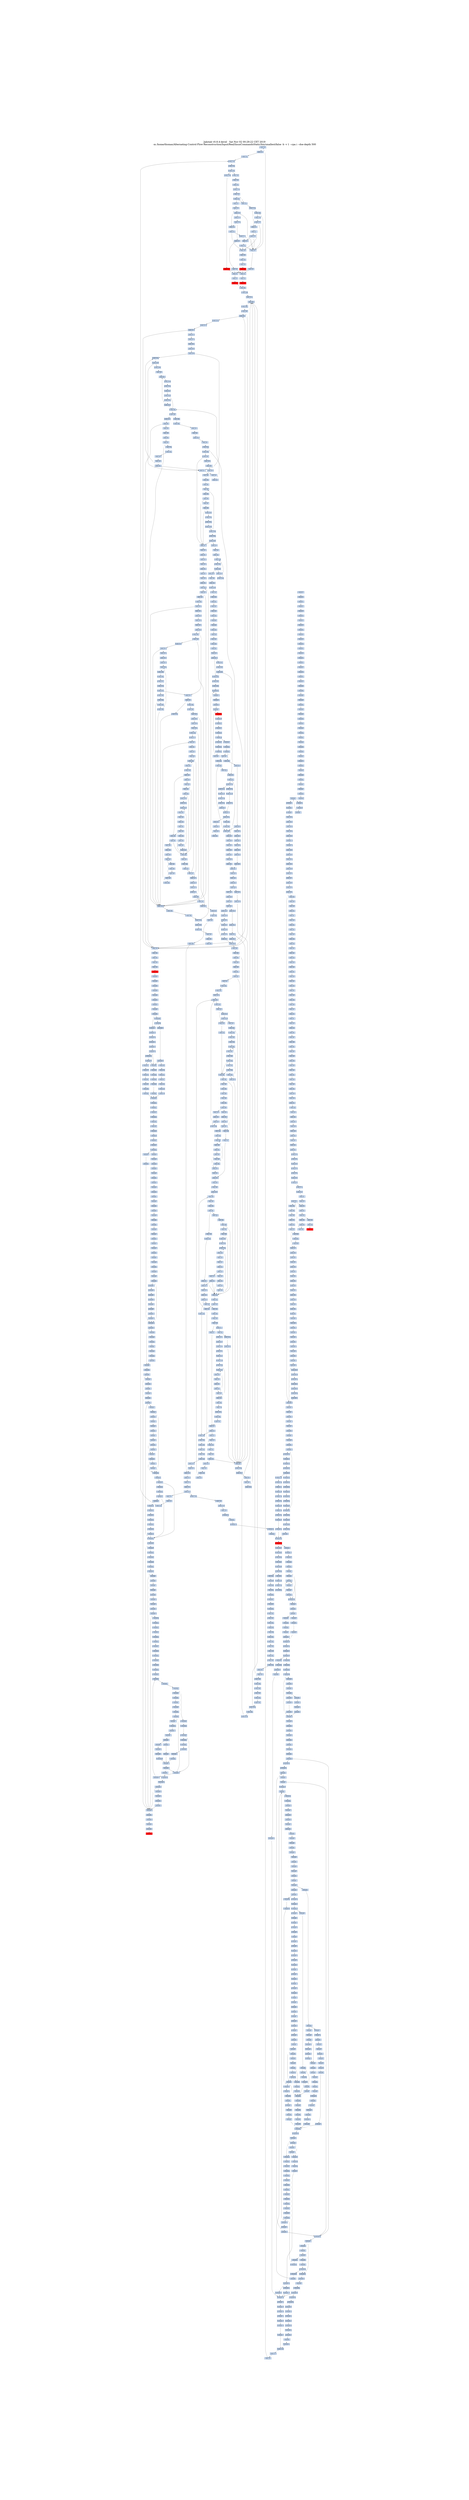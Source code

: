 digraph G {
node[shape=rectangle,style=filled,fillcolor=lightsteelblue,color=lightsteelblue]
bgcolor="transparent"
graph [label="Jakstab v0.8.4-devel   Sat Nov 02 00:29:22 CET 2019\n-m /home/thomas/Alternating-Control-Flow-Reconstruction/Input/Real/linuxCommandsStatic/bin/smallest/false -b -v 1 --cpa i --dse-depth 500", labelloc=t, fontsize=35, pad=30]
"0x080777e6"[label="0x080777e6\n"];
"0x080777e3"[label="0x080777e3\n"];
"0x08077fee"[label="0x08077fee\n"];
"0x080777ec"[label="0x080777ec\n"];
"0x080777ea"[label="0x080777ea\n"];
"0x08077fe9"[label="0x08077fe9\n"];
"0x080777f5"[label="0x080777f5\n",fillcolor="red"];
"0x080777f4"[label="0x080777f4\n"];
"0x080777f1"[label="0x080777f1\n"];
"0x08077ffc"[label="0x08077ffc\n"];
"0x08078001"[label="0x08078001\n"];
"0x0807800d"[label="0x0807800d\n"];
"0x08078012"[label="0x08078012\n"];
"0x08077820"[label="0x08077820\n"];
"0x0807801e"[label="0x0807801e\n"];
"0x08077827"[label="0x08077827\n"];
"0x08078023"[label="0x08078023\n"];
"0x08077822"[label="0x08077822\n"];
"0x08077821"[label="0x08077821\n"];
"0x0807802f"[label="0x0807802f\n"];
"0x0807782f"[label="0x0807782f\n"];
"0x0807782e"[label="0x0807782e\n"];
"0x0807782d"[label="0x0807782d\n"];
"0x08077838"[label="0x08077838\n"];
"0x08078034"[label="0x08078034\n"];
"0x08077832"[label="0x08077832\n"];
"0x08078040"[label="0x08078040\n"];
"0x0807783e"[label="0x0807783e\n"];
"0x0807783c"[label="0x0807783c\n"];
"0x08077846"[label="0x08077846\n"];
"0x08078045"[label="0x08078045\n"];
"0x08077844"[label="0x08077844\n"];
"0x08077842"[label="0x08077842\n"];
"0x0804c04f"[label="0x0804c04f\n"];
"0x0807784b"[label="0x0807784b\n"];
"0x0804c055"[label="0x0804c055\n"];
"0x08078056"[label="0x08078056\n"];
"0x0804c058"[label="0x0804c058\n"];
"0x08077855"[label="0x08077855\n"];
"0x08078054"[label="0x08078054\n"];
"0x08077853"[label="0x08077853\n"];
"0x08078051"[label="0x08078051\n"];
"0x08077851"[label="0x08077851\n"];
"0x08077860"[label="0x08077860\n"];
"0x0804c05e"[label="0x0804c05e\n"];
"0x0807805e"[label="0x0807805e\n"];
"0x0807805c"[label="0x0807805c\n"];
"0x0807805a"[label="0x0807805a\n"];
"0x0807785a"[label="0x0807785a\n"];
"0x08078067"[label="0x08078067\n"];
"0x08077866"[label="0x08077866\n"];
"0x0804c061"[label="0x0804c061\n"];
"0x08077864"[label="0x08077864\n"];
"0x08078063"[label="0x08078063\n"];
"0x0804c063"[label="0x0804c063\n"];
"0x08078061"[label="0x08078061\n"];
"0x08078070"[label="0x08078070\n"];
"0x08077870"[label="0x08077870\n"];
"0x0804c06f"[label="0x0804c06f\n"];
"0x0807806d"[label="0x0807806d\n"];
"0x0804c069"[label="0x0804c069\n"];
"0x0807786c"[label="0x0807786c\n"];
"0x0804c075"[label="0x0804c075\n"];
"0x08078074"[label="0x08078074\n"];
"0x08077874"[label="0x08077874\n"];
"0x08078073"[label="0x08078073\n"];
"0x08078072"[label="0x08078072\n"];
"0x08077872"[label="0x08077872\n"];
"0x08078071"[label="0x08078071\n"];
"0x0804c07d"[label="0x0804c07d\n"];
"0x0807787e"[label="0x0807787e\n"];
"0x0804c079"[label="0x0804c079\n"];
"0x0807787a"[label="0x0807787a\n"];
"0x08077888"[label="0x08077888\n"];
"0x0804c088"[label="0x0804c088\n"];
"0x08077885"[label="0x08077885\n"];
"0x0804c081"[label="0x0804c081\n"];
"0x08077882"[label="0x08077882\n"];
"0x0804c084"[label="0x0804c084\n"];
"0x08077890"[label="0x08077890\n"];
"0x0807788e"[label="0x0807788e\n"];
"0x0804c089"[label="0x0804c089\n"];
"0x08077898"[label="0x08077898\n"];
"0x08077896"[label="0x08077896\n"];
"0x080778a0"[label="0x080778a0\n"];
"0x080778a8"[label="0x080778a8\n"];
"0x080778a5"[label="0x080778a5\n"];
"0x080778a3"[label="0x080778a3\n"];
"0x080778af"[label="0x080778af\n"];
"0x080778ad"[label="0x080778ad\n"];
"0x080778b5"[label="0x080778b5\n"];
"0x080778b3"[label="0x080778b3\n"];
"0x080778b1"[label="0x080778b1\n"];
"0x080778c0"[label="0x080778c0\n"];
"0x080778be"[label="0x080778be\n"];
"0x080778bb"[label="0x080778bb\n"];
"0x080778c8"[label="0x080778c8\n"];
"0x080778c4"[label="0x080778c4\n"];
"0x080778ce"[label="0x080778ce\n"];
"0x080778ca"[label="0x080778ca\n"];
"0x080778d7"[label="0x080778d7\n"];
"0x080778d4"[label="0x080778d4\n"];
"0x080778e0"[label="0x080778e0\n"];
"0x080778dd"[label="0x080778dd\n"];
"0x080778d9"[label="0x080778d9\n"];
"0x080778e6"[label="0x080778e6\n"];
"0x080778f0"[label="0x080778f0\n"];
"0x080778ec"[label="0x080778ec\n"];
"0x080778eb"[label="0x080778eb\n"];
"0x080778f7"[label="0x080778f7\n"];
"0x080778f5"[label="0x080778f5\n"];
"0x080778f3"[label="0x080778f3\n"];
"0x080778fe"[label="0x080778fe\n"];
"0x080778fb"[label="0x080778fb\n"];
"0x080778f9"[label="0x080778f9\n"];
"0x08077908"[label="0x08077908\n"];
"0x08077906"[label="0x08077906\n"];
"0x08077904"[label="0x08077904\n"];
"0x08077901"[label="0x08077901\n"];
"0x0807790b"[label="0x0807790b\n"];
"0x08077917"[label="0x08077917\n"];
"0x08077915"[label="0x08077915\n"];
"0x0804c114"[label="0x0804c114\n"];
"0x08077911"[label="0x08077911\n"];
"0x0804c11d"[label="0x0804c11d\n"];
"0x0807791d"[label="0x0807791d\n"];
"0x0804c11a"[label="0x0804c11a\n"];
"0x0807791b"[label="0x0807791b\n"];
"0x0804c11c"[label="0x0804c11c\n"];
"0x0804c128"[label="0x0804c128\n"];
"0x08077925"[label="0x08077925\n"];
"0x0804c123"[label="0x0804c123\n"];
"0x08077921"[label="0x08077921\n"];
"0x08077930"[label="0x08077930\n"];
"0x0804c12f"[label="0x0804c12f\n"];
"0x0804c130"[label="0x0804c130\n"];
"0x0804c129"[label="0x0804c129\n"];
"0x0807792c"[label="0x0807792c\n"];
"0x0807792b"[label="0x0807792b\n"];
"0x08077938"[label="0x08077938\n"];
"0x08077935"[label="0x08077935\n"];
"0x08077933"[label="0x08077933\n"];
"0x08077940"[label="0x08077940\n"];
"0x0807793c"[label="0x0807793c\n"];
"0x0807793a"[label="0x0807793a\n"];
"0x312d302e"[label="0x312d302e\n"];
"0x08077947"[label="0x08077947\n"];
"0x08077944"[label="0x08077944\n"];
"0x0807794f"[label="0x0807794f\n"];
"0x0807794d"[label="0x0807794d\n"];
"0x0807794b"[label="0x0807794b\n"];
"0x08077949"[label="0x08077949\n"];
"0x08077957"[label="0x08077957\n"];
"0x08077955"[label="0x08077955\n"];
"0x08077953"[label="0x08077953\n"];
"0x08077951"[label="0x08077951\n"];
"0x08077960"[label="0x08077960\n"];
"0x08077968"[label="0x08077968\n"];
"0x08077966"[label="0x08077966\n"];
"0x08077964"[label="0x08077964\n"];
"0x08077962"[label="0x08077962\n"];
"0x0807796e"[label="0x0807796e\n"];
"0x0807796b"[label="0x0807796b\n"];
"0x08077978"[label="0x08077978\n"];
"0x08077976"[label="0x08077976\n"];
"0x08077974"[label="0x08077974\n"];
"0x08077971"[label="0x08077971\n"];
"0x08077980"[label="0x08077980\n"];
"0x0807797c"[label="0x0807797c\n"];
"0x0807797a"[label="0x0807797a\n"];
"0x08077986"[label="0x08077986\n"];
"0x08077983"[label="0x08077983\n"];
"0x08098190"[label="0x08098190\n"];
"0x0807798f"[label="0x0807798f\n"];
"0x0807798b"[label="0x0807798b\n"];
"0x08077989"[label="0x08077989\n"];
"0x0809819a"[label="0x0809819a\n"];
"0x08077997"[label="0x08077997\n"];
"0x08077993"[label="0x08077993\n"];
"0x0809819f"[label="0x0809819f\n"];
"0x08098191"[label="0x08098191\n"];
"0x0807799f"[label="0x0807799f\n"];
"0x08098196"[label="0x08098196\n"];
"0x08077999"[label="0x08077999\n"];
"0x080981a9"[label="0x080981a9\n"];
"0x080779a6"[label="0x080779a6\n",fillcolor="red"];
"0x080779a5"[label="0x080779a5\n"];
"0x080779a4"[label="0x080779a4\n"];
"0x080779a3"[label="0x080779a3\n"];
"0x080779a2"[label="0x080779a2\n"];
"0x080981af"[label="0x080981af\n"];
"0x080779b0"[label="0x080779b0\n"];
"0x080981a5"[label="0x080981a5\n"];
"0x080981a7"[label="0x080981a7\n"];
"0x080779b8"[label="0x080779b8\n"];
"0x080981b9"[label="0x080981b9\n"];
"0x080779b6"[label="0x080779b6\n"];
"0x080981be"[label="0x080981be\n"];
"0x080779b4"[label="0x080779b4\n"];
"0x080799c0"[label="0x080799c0\n"];
"0x080981b1"[label="0x080981b1\n"];
"0x080779bf"[label="0x080779bf\n"];
"0x080981b4"[label="0x080981b4\n"];
"0x080981b3"[label="0x080981b3\n"];
"0x080779bd"[label="0x080779bd\n"];
"0x080779bb"[label="0x080779bb\n"];
"0x080981b8"[label="0x080981b8\n"];
"0x080779c7"[label="0x080779c7\n"];
"0x080779c4"[label="0x080779c4\n"];
"0x080779c2"[label="0x080779c2\n"];
"0x080779cf"[label="0x080779cf\n"];
"0x080779cb"[label="0x080779cb\n"];
"0x080779d6"[label="0x080779d6\n"];
"0x080779df"[label="0x080779df\n"];
"0x0804c1df"[label="0x0804c1df\n"];
"0x080779db"[label="0x080779db\n"];
"0x0804c1db"[label="0x0804c1db\n"];
"0x0804c1e7"[label="0x0804c1e7\n"];
"0x080779e3"[label="0x080779e3\n"];
"0x0804c1e3"[label="0x0804c1e3\n"];
"0x080779f0"[label="0x080779f0\n"];
"0x0804c1ee"[label="0x0804c1ee\n"];
"0x0804c1ef"[label="0x0804c1ef\n"];
"0x0804c1ea"[label="0x0804c1ea\n"];
"0x080529f6"[label="0x080529f6\n"];
"0x080779f6"[label="0x080779f6\n"];
"0x080779f4"[label="0x080779f4\n"];
"0x080779f2"[label="0x080779f2\n"];
"0x080529f3"[label="0x080529f3\n"];
"0x080779fe"[label="0x080779fe\n"];
"0x080779fc"[label="0x080779fc\n"];
"0x080779fa"[label="0x080779fa\n"];
"0x08077a06"[label="0x08077a06\n"];
"0x080a0a10"[label="0x080a0a10\n"];
"0x08077a02"[label="0x08077a02\n"];
"0x08077a0c"[label="0x08077a0c\n"];
"0x08077a09"[label="0x08077a09\n"];
"0x080a0a19"[label="0x080a0a19\n"];
"0x08077a16"[label="0x08077a16\n"];
"0x080a0a1f"[label="0x080a0a1f\n"];
"0x08077a14"[label="0x08077a14\n"];
"0x08077a12"[label="0x08077a12\n"];
"0x080a0a13"[label="0x080a0a13\n"];
"0x080a0a14"[label="0x080a0a14\n"];
"0x08077a1f"[label="0x08077a1f\n"];
"0x080a0a11"[label="0x080a0a11\n"];
"0x080a0a12"[label="0x080a0a12\n"];
"0x0804ba20"[label="0x0804ba20\n"];
"0x08077a1b"[label="0x08077a1b\n"];
"0x080a0a2c"[label="0x080a0a2c\n"];
"0x08077a27"[label="0x08077a27\n"];
"0x080a0a2a"[label="0x080a0a2a\n"];
"0x0804ba21"[label="0x0804ba21\n"];
"0x080a0a30"[label="0x080a0a30\n"];
"0x08077a23"[label="0x08077a23\n"];
"0x0804ba22"[label="0x0804ba22\n"];
"0x0804ba23"[label="0x0804ba23\n"];
"0x080a0a2e"[label="0x080a0a2e\n"];
"0x0804ba24"[label="0x0804ba24\n"];
"0x0804ba2f"[label="0x0804ba2f\n"];
"0x080a0a22"[label="0x080a0a22\n"];
"0x08077a2d"[label="0x08077a2d\n"];
"0x0804ba29"[label="0x0804ba29\n"];
"0x08077a2b"[label="0x08077a2b\n"];
"0x080a0a26"[label="0x080a0a26\n"];
"0x08077a29"[label="0x08077a29\n"];
"0x080a0a3b"[label="0x080a0a3b\n"];
"0x0804ba35"[label="0x0804ba35\n"];
"0x08077a38"[label="0x08077a38\n"];
"0x080a0a39"[label="0x080a0a39\n"];
"0x0804ba37"[label="0x0804ba37\n"];
"0x08077a36"[label="0x08077a36\n"];
"0x080a0a3f"[label="0x080a0a3f\n"];
"0x08077a34"[label="0x08077a34\n"];
"0x080a0a3d"[label="0x080a0a3d\n"];
"0x08077a31"[label="0x08077a31\n"];
"0x080a0a33"[label="0x080a0a33\n"];
"0x08077a40"[label="0x08077a40\n"];
"0x08077a3e"[label="0x08077a3e\n"];
"0x0804ba40"[label="0x0804ba40\n"];
"0x080a0a37"[label="0x080a0a37\n"];
"0x08077a3c"[label="0x08077a3c\n"];
"0x0804ba3a"[label="0x0804ba3a\n"];
"0x08077a3a"[label="0x08077a3a\n"];
"0x08077a48"[label="0x08077a48\n"];
"0x0804ba46"[label="0x0804ba46\n"];
"0x080a0a49"[label="0x080a0a49\n"];
"0x0804ba48"[label="0x0804ba48\n"];
"0x08077a42"[label="0x08077a42\n"];
"0x080a0a4e"[label="0x080a0a4e\n"];
"0x08077a50"[label="0x08077a50\n"];
"0x080a0a41"[label="0x080a0a41\n"];
"0x08077a4e"[label="0x08077a4e\n"];
"0x0804ba4f"[label="0x0804ba4f\n"];
"0x080a0a47"[label="0x080a0a47\n"];
"0x08077a4c"[label="0x08077a4c\n"];
"0x0804ba4a"[label="0x0804ba4a\n"];
"0x08077a4a"[label="0x08077a4a\n"];
"0x0804ba56"[label="0x0804ba56\n"];
"0x08077a56"[label="0x08077a56\n"];
"0x080a0a5a"[label="0x080a0a5a\n"];
"0x0804ba51"[label="0x0804ba51\n"];
"0x080a0a60"[label="0x080a0a60\n"];
"0x08077a53"[label="0x08077a53\n"];
"0x080a0a5d"[label="0x080a0a5d\n"];
"0x0804ba54"[label="0x0804ba54\n"];
"0x08077a60"[label="0x08077a60\n"];
"0x080a0a54"[label="0x080a0a54\n"];
"0x080a0a51"[label="0x080a0a51\n"];
"0x0804ba5f"[label="0x0804ba5f\n"];
"0x08077a5e"[label="0x08077a5e\n"];
"0x0804ba59"[label="0x0804ba59\n"];
"0x08077a5c"[label="0x08077a5c\n"];
"0x080a0a56"[label="0x080a0a56\n"];
"0x08077a59"[label="0x08077a59\n"];
"0x0804ba5c"[label="0x0804ba5c\n"];
"0x0804ba65"[label="0x0804ba65\n"];
"0x080a0a6c"[label="0x080a0a6c\n"];
"0x080a0a6a"[label="0x080a0a6a\n"];
"0x08077a65"[label="0x08077a65\n"];
"0x0804ba68"[label="0x0804ba68\n"];
"0x0804ba62"[label="0x0804ba62\n"];
"0x08077a63"[label="0x08077a63\n"];
"0x080a0a6e"[label="0x080a0a6e\n"];
"0x08077a70"[label="0x08077a70\n"];
"0x0804ba6f"[label="0x0804ba6f\n"];
"0x08077a6e"[label="0x08077a6e\n"];
"0x080a0a62"[label="0x080a0a62\n"];
"0x080a0a68"[label="0x080a0a68\n"];
"0x0804ba6a"[label="0x0804ba6a\n"];
"0x08077a6a"[label="0x08077a6a\n"];
"0x080a0a66"[label="0x080a0a66\n"];
"0x0804ba6c"[label="0x0804ba6c\n"];
"0x080a0a7b"[label="0x080a0a7b\n"];
"0x08077a78"[label="0x08077a78\n"];
"0x080a0a7c"[label="0x080a0a7c\n"];
"0x0804ba76"[label="0x0804ba76\n"];
"0x080a0a79"[label="0x080a0a79\n"];
"0x080a0a7f"[label="0x080a0a7f\n"];
"0x08077a74"[label="0x08077a74\n"];
"0x080a0a80"[label="0x080a0a80\n"];
"0x0804ba72"[label="0x0804ba72\n"];
"0x080a0a7d"[label="0x080a0a7d\n"];
"0x08077a72"[label="0x08077a72\n"];
"0x080a0a7e"[label="0x080a0a7e\n"];
"0x0804ba74"[label="0x0804ba74\n"];
"0x0804b27d"[label="0x0804b27d\n"];
"0x080a0a74"[label="0x080a0a74\n"];
"0x08077a7f"[label="0x08077a7f\n"];
"0x0804ba7f"[label="0x0804ba7f\n"];
"0x080a0a72"[label="0x080a0a72\n"];
"0x080a0a77"[label="0x080a0a77\n"];
"0x0804ba79"[label="0x0804ba79\n"];
"0x08077a7b"[label="0x08077a7b\n"];
"0x0804b27a"[label="0x0804b27a\n"];
"0x08077a88"[label="0x08077a88\n"];
"0x080a0a8a"[label="0x080a0a8a\n"];
"0x0804ba88"[label="0x0804ba88\n"];
"0x080a0a8f"[label="0x080a0a8f\n"];
"0x08077a84"[label="0x08077a84\n"];
"0x0804ba81"[label="0x0804ba81\n"];
"0x0804ba8d"[label="0x0804ba8d\n"];
"0x08077a90"[label="0x08077a90\n"];
"0x0807828e"[label="0x0807828e\n"];
"0x0804ba8f"[label="0x0804ba8f\n"];
"0x080a0a82"[label="0x080a0a82\n"];
"0x0804ba8a"[label="0x0804ba8a\n"];
"0x08077a89"[label="0x08077a89\n"];
"0x08078298"[label="0x08078298\n"];
"0x080a0a9c"[label="0x080a0a9c\n"];
"0x08077a96"[label="0x08077a96\n"];
"0x080a0a9a"[label="0x080a0a9a\n"];
"0x0804ba98"[label="0x0804ba98\n"];
"0x080a0aa0"[label="0x080a0aa0\n"];
"0x0804ba92"[label="0x0804ba92\n"];
"0x08077a93"[label="0x08077a93\n"];
"0x08078292"[label="0x08078292\n"];
"0x08077a9f"[label="0x08077a9f\n"];
"0x0804ba9e"[label="0x0804ba9e\n"];
"0x08077a9d"[label="0x08077a9d\n"];
"0x080a0a98"[label="0x080a0a98\n"];
"0x08077a9b"[label="0x08077a9b\n"];
"0x080a0a95"[label="0x080a0a95\n"];
"0x08077a99"[label="0x08077a99\n"];
"0x0804ba9c"[label="0x0804ba9c\n"];
"0x0804baa5"[label="0x0804baa5\n"];
"0x08077aa8"[label="0x08077aa8\n"];
"0x080a0aac"[label="0x080a0aac\n"];
"0x0804baa7"[label="0x0804baa7\n"];
"0x080a0aaa"[label="0x080a0aaa\n"];
"0x080a0ab0"[label="0x080a0ab0\n"];
"0x08077aa3"[label="0x08077aa3\n"];
"0x0804baa3"[label="0x0804baa3\n"];
"0x08077aa1"[label="0x08077aa1\n"];
"0x0804baad"[label="0x0804baad\n"];
"0x080a0aa4"[label="0x080a0aa4\n"];
"0x08077aaf"[label="0x08077aaf\n"];
"0x0804bab0"[label="0x0804bab0\n"];
"0x08077aad"[label="0x08077aad\n"];
"0x080a0aa7"[label="0x080a0aa7\n"];
"0x0804baaa"[label="0x0804baaa\n"];
"0x0804bab6"[label="0x0804bab6\n"];
"0x080a0ab9"[label="0x080a0ab9\n"];
"0x08077ab6"[label="0x08077ab6\n"];
"0x08077ab4"[label="0x08077ab4\n"];
"0x080a0ac0"[label="0x080a0ac0\n"];
"0x0804bab3"[label="0x0804bab3\n"];
"0x08077ab1"[label="0x08077ab1\n"];
"0x08077abe"[label="0x08077abe\n"];
"0x08077abd"[label="0x08077abd\n"];
"0x08077aba"[label="0x08077aba\n"];
"0x080a0ab6"[label="0x080a0ab6\n"];
"0x0804babc"[label="0x0804babc\n"];
"0x080a0acc"[label="0x080a0acc\n"];
"0x08077ac7"[label="0x08077ac7\n"];
"0x080a0ac9"[label="0x080a0ac9\n"];
"0x0804bac7"[label="0x0804bac7\n"];
"0x0804bac2"[label="0x0804bac2\n"];
"0x080a0acd"[label="0x080a0acd\n"];
"0x08077ac2"[label="0x08077ac2\n"];
"0x0804bac4"[label="0x0804bac4\n"];
"0x080a0ac3"[label="0x080a0ac3\n"];
"0x08078ad0"[label="0x08078ad0\n"];
"0x0804bacf"[label="0x0804bacf\n"];
"0x08077ace"[label="0x08077ace\n"];
"0x080a0ac7"[label="0x080a0ac7\n"];
"0x0804bac9"[label="0x0804bac9\n"];
"0x08077acb"[label="0x08077acb\n"];
"0x0804bacc"[label="0x0804bacc\n"];
"0x0804bad5"[label="0x0804bad5\n"];
"0x08078ad7"[label="0x08078ad7\n"];
"0x080a0ad9"[label="0x080a0ad9\n"];
"0x08077ad3"[label="0x08077ad3\n"];
"0x080a0add"[label="0x080a0add\n"];
"0x08078ad2"[label="0x08078ad2\n"];
"0x08078ad1"[label="0x08078ad1\n"];
"0x08077ad1"[label="0x08077ad1\n"];
"0x080a0ad3"[label="0x080a0ad3\n"];
"0x08078ae0"[label="0x08078ae0\n"];
"0x08077adf"[label="0x08077adf\n"];
"0x080a0ad1"[label="0x080a0ad1\n"];
"0x0804badf"[label="0x0804badf\n"];
"0x08078add"[label="0x08078add\n"];
"0x08077add"[label="0x08077add\n"];
"0x080a0ad7"[label="0x080a0ad7\n"];
"0x0804bad9"[label="0x0804bad9\n"];
"0x08077ad9"[label="0x08077ad9\n"];
"0x080a0aeb"[label="0x080a0aeb\n"];
"0x08078ae8"[label="0x08078ae8\n"];
"0x08077ae8"[label="0x08077ae8\n"];
"0x0804bae6"[label="0x0804bae6\n"];
"0x08078ae6"[label="0x08078ae6\n"];
"0x0804bae8"[label="0x0804bae8\n"];
"0x080a0aef"[label="0x080a0aef\n"];
"0x080a0aed"[label="0x080a0aed\n"];
"0x08077ae2"[label="0x08077ae2\n"];
"0x0804bae4"[label="0x0804bae4\n"];
"0x080a0ae3"[label="0x080a0ae3\n"];
"0x08078af0"[label="0x08078af0\n"];
"0x08077af0"[label="0x08077af0\n"];
"0x08078aef"[label="0x08078aef\n"];
"0x080a0ae1"[label="0x080a0ae1\n"];
"0x080a0ae2"[label="0x080a0ae2\n"];
"0x08078aec"[label="0x08078aec\n"];
"0x080a0ae8"[label="0x080a0ae8\n"];
"0x0804baea"[label="0x0804baea\n"];
"0x08078aea"[label="0x08078aea\n"];
"0x0804baec"[label="0x0804baec\n"];
"0x08077ae9"[label="0x08077ae9\n"];
"0x08078af8"[label="0x08078af8\n"];
"0x0804baf5"[label="0x0804baf5\n"];
"0x08077af8"[label="0x08077af8\n"];
"0x0804baf7"[label="0x0804baf7\n"];
"0x080a0afa"[label="0x080a0afa\n"];
"0x08077af5"[label="0x08077af5\n"];
"0x080a0aff"[label="0x080a0aff\n"];
"0x0804baf2"[label="0x0804baf2\n"];
"0x08078af1"[label="0x08078af1\n"];
"0x08077b00"[label="0x08077b00\n"];
"0x080a0af1"[label="0x080a0af1\n"];
"0x0804baff"[label="0x0804baff\n"];
"0x08077afe"[label="0x08077afe\n"];
"0x08077afb"[label="0x08077afb\n"];
"0x080a0af5"[label="0x080a0af5\n"];
"0x0804bafc"[label="0x0804bafc\n"];
"0x0804bb05"[label="0x0804bb05\n"];
"0x08077b08"[label="0x08077b08\n"];
"0x0804bb07"[label="0x0804bb07\n"];
"0x08077b04"[label="0x08077b04\n"];
"0x080a0b10"[label="0x080a0b10\n"];
"0x0804bb02"[label="0x0804bb02\n"];
"0x08077b0f"[label="0x08077b0f\n"];
"0x080a0b01"[label="0x080a0b01\n"];
"0x0804bb0f"[label="0x0804bb0f\n"];
"0x08077b0d"[label="0x08077b0d\n"];
"0x080a0b07"[label="0x080a0b07\n"];
"0x0804bb09"[label="0x0804bb09\n"];
"0x08077b0a"[label="0x08077b0a\n"];
"0x080a0b1b"[label="0x080a0b1b\n"];
"0x08077b17"[label="0x08077b17\n"];
"0x08077b15"[label="0x08077b15\n"];
"0x0804bb18"[label="0x0804bb18\n"];
"0x080a0b20"[label="0x080a0b20\n"];
"0x080a0b1d"[label="0x080a0b1d\n"];
"0x0804bb13"[label="0x0804bb13\n"];
"0x08077b11"[label="0x08077b11\n"];
"0x080a0b14"[label="0x080a0b14\n"];
"0x080a0b12"[label="0x080a0b12\n"];
"0x080a0b18"[label="0x080a0b18\n"];
"0x08077b1b"[label="0x08077b1b\n"];
"0x0804bb1c"[label="0x0804bb1c\n"];
"0x08077b28"[label="0x08077b28\n"];
"0x080a0b2c"[label="0x080a0b2c\n"];
"0x080a0b2a"[label="0x080a0b2a\n"];
"0x08077b25"[label="0x08077b25\n"];
"0x080a0b30"[label="0x080a0b30\n"];
"0x080a0b2e"[label="0x080a0b2e\n"];
"0x0804bb24"[label="0x0804bb24\n"];
"0x08077b21"[label="0x08077b21\n"];
"0x080a0b23"[label="0x080a0b23\n"];
"0x08075330"[label="0x08075330\n"];
"0x08077b2f"[label="0x08077b2f\n"];
"0x08077b2d"[label="0x08077b2d\n"];
"0x080a0b27"[label="0x080a0b27\n"];
"0x080a0b25"[label="0x080a0b25\n"];
"0x0804bb2c"[label="0x0804bb2c\n"];
"0x080a0b3b"[label="0x080a0b3b\n"];
"0x08077b37"[label="0x08077b37\n"];
"0x08077b35"[label="0x08077b35\n"];
"0x080a0b3f"[label="0x080a0b3f\n"];
"0x0804bb31"[label="0x0804bb31\n"];
"0x08075334"[label="0x08075334\n"];
"0x08077b33"[label="0x08077b33\n"];
"0x08075333"[label="0x08075333\n"];
"0x08075332"[label="0x08075332\n"];
"0x08077b31"[label="0x08077b31\n"];
"0x08075331"[label="0x08075331\n"];
"0x08077b40"[label="0x08077b40\n"];
"0x080a0b34"[label="0x080a0b34\n"];
"0x0807533f"[label="0x0807533f\n"];
"0x0804bb39"[label="0x0804bb39\n"];
"0x08077b3c"[label="0x08077b3c\n"];
"0x080a0b38"[label="0x080a0b38\n"];
"0x08077b3b"[label="0x08077b3b\n"];
"0x08075339"[label="0x08075339\n"];
"0x08077b39"[label="0x08077b39\n"];
"0x08077b48"[label="0x08077b48\n"];
"0x08075348"[label="0x08075348\n"];
"0x080a0b4c"[label="0x080a0b4c\n"];
"0x08077b43"[label="0x08077b43\n"];
"0x08075342"[label="0x08075342\n"];
"0x080a0b4e"[label="0x080a0b4e\n"];
"0x0804bb44"[label="0x0804bb44\n"];
"0x08077b50"[label="0x08077b50\n"];
"0x0807534f"[label="0x0807534f\n"];
"0x080a0b41"[label="0x080a0b41\n"];
"0x08077b4e"[label="0x08077b4e\n"];
"0x080a0b47"[label="0x080a0b47\n"];
"0x08077b4c"[label="0x08077b4c\n"];
"0x0807534c"[label="0x0807534c\n"];
"0x0804bb4b"[label="0x0804bb4b\n"];
"0x08077b4a"[label="0x08077b4a\n"];
"0x08077b58"[label="0x08077b58\n"];
"0x0804bb56"[label="0x0804bb56\n"];
"0x080a0b59"[label="0x080a0b59\n"];
"0x08077b54"[label="0x08077b54\n"];
"0x080a0b60"[label="0x080a0b60\n"];
"0x08075353"[label="0x08075353\n"];
"0x08077b52"[label="0x08077b52\n"];
"0x08075351"[label="0x08075351\n"];
"0x08075360"[label="0x08075360\n"];
"0x080a0b54"[label="0x080a0b54\n"];
"0x080a0b51"[label="0x080a0b51\n"];
"0x08077b5e"[label="0x08077b5e\n"];
"0x0804bb60"[label="0x0804bb60\n"];
"0x0807535d"[label="0x0807535d\n"];
"0x0804bb59"[label="0x0804bb59\n"];
"0x08077b5c"[label="0x08077b5c\n"];
"0x0807535b"[label="0x0807535b\n"];
"0x0804bb5b"[label="0x0804bb5b\n"];
"0x080a0b56"[label="0x080a0b56\n"];
"0x08075359"[label="0x08075359\n"];
"0x080a0b6b"[label="0x080a0b6b\n"];
"0x0804bb65"[label="0x0804bb65\n"];
"0x08075367"[label="0x08075367\n"];
"0x0804bb67"[label="0x0804bb67\n"];
"0x08077b66"[label="0x08077b66\n"];
"0x080a0b70"[label="0x080a0b70\n"];
"0x08077b62"[label="0x08077b62\n"];
"0x08075362"[label="0x08075362\n"];
"0x080a0b63"[label="0x080a0b63\n"];
"0x0804bb6f"[label="0x0804bb6f\n"];
"0x0807536e"[label="0x0807536e\n"];
"0x0804bb69"[label="0x0804bb69\n"];
"0x0807536c"[label="0x0807536c\n"];
"0x080a0b68"[label="0x080a0b68\n"];
"0x08077b6b"[label="0x08077b6b\n"];
"0x0807536a"[label="0x0807536a\n"];
"0x080a0b66"[label="0x080a0b66\n"];
"0x0804bb6c"[label="0x0804bb6c\n"];
"0x08075378"[label="0x08075378\n"];
"0x08075376"[label="0x08075376\n"];
"0x08077b75"[label="0x08077b75\n"];
"0x0804bb78"[label="0x0804bb78\n"];
"0x0804bb71"[label="0x0804bb71\n"];
"0x08075374"[label="0x08075374\n"];
"0x080a0b80"[label="0x080a0b80\n"];
"0x0804bb74"[label="0x0804bb74\n"];
"0x08075371"[label="0x08075371\n"];
"0x080a0b73"[label="0x080a0b73\n"];
"0x08077b7f"[label="0x08077b7f\n"];
"0x0807537f"[label="0x0807537f\n"];
"0x0804bb7f"[label="0x0804bb7f\n"];
"0x0807537c"[label="0x0807537c\n"];
"0x080a0b78"[label="0x080a0b78\n"];
"0x08077b7a"[label="0x08077b7a\n"];
"0x0807537a"[label="0x0807537a\n"];
"0x0804bb7c"[label="0x0804bb7c\n"];
"0x0804bb85"[label="0x0804bb85\n"];
"0x0804bb88"[label="0x0804bb88\n"];
"0x08077b85"[label="0x08077b85\n"];
"0x08077b83"[label="0x08077b83\n"];
"0x08075383"[label="0x08075383\n"];
"0x080a0b8e"[label="0x080a0b8e\n"];
"0x08077b81"[label="0x08077b81\n"];
"0x08075381"[label="0x08075381\n"];
"0x08075390"[label="0x08075390\n"];
"0x080a0b84"[label="0x080a0b84\n"];
"0x0804bb8e"[label="0x0804bb8e\n"];
"0x08077b8e"[label="0x08077b8e\n"];
"0x08077b8b"[label="0x08077b8b\n"];
"0x0804bb8b"[label="0x0804bb8b\n"];
"0x080a0b86"[label="0x080a0b86\n"];
"0x08077b89"[label="0x08077b89\n"];
"0x08075389"[label="0x08075389\n"];
"0x080a0b9b"[label="0x080a0b9b\n"];
"0x0804c395"[label="0x0804c395\n"];
"0x08075398"[label="0x08075398\n"];
"0x0804bb96"[label="0x0804bb96\n"];
"0x080a0b99"[label="0x080a0b99\n"];
"0x08077b96"[label="0x08077b96\n"];
"0x08075395"[label="0x08075395\n"];
"0x0804bb91"[label="0x0804bb91\n"];
"0x0804c392"[label="0x0804c392\n"];
"0x08077b92"[label="0x08077b92\n"];
"0x080a0b9e"[label="0x080a0b9e\n"];
"0x0804bb94"[label="0x0804bb94\n"];
"0x080a0b93"[label="0x080a0b93\n"];
"0x080753a0"[label="0x080753a0\n"];
"0x08077b9e"[label="0x08077b9e\n"];
"0x0807539e"[label="0x0807539e\n"];
"0x0807539d"[label="0x0807539d\n"];
"0x08077b9c"[label="0x08077b9c\n"];
"0x0804bb99"[label="0x0804bb99\n"];
"0x0807539c"[label="0x0807539c\n"];
"0x0807539b"[label="0x0807539b\n"];
"0x0807539a"[label="0x0807539a\n"];
"0x0804bb9c"[label="0x0804bb9c\n"];
"0x080a0bab"[label="0x080a0bab\n"];
"0x08077ba7"[label="0x08077ba7\n"];
"0x0804bba6"[label="0x0804bba6\n"];
"0x080a0ba9"[label="0x080a0ba9\n"];
"0x080753a6"[label="0x080753a6\n"];
"0x080a0baa"[label="0x080a0baa\n"];
"0x080753a5"[label="0x080753a5\n"];
"0x0804bba1"[label="0x0804bba1\n"];
"0x08077ba4"[label="0x08077ba4\n"];
"0x080a0bb0"[label="0x080a0bb0\n"];
"0x080753a3"[label="0x080753a3\n"];
"0x0804bba4"[label="0x0804bba4\n"];
"0x080a0ba3"[label="0x080a0ba3\n"];
"0x080753b0"[label="0x080753b0\n"];
"0x08077baf"[label="0x08077baf\n"];
"0x080a0ba1"[label="0x080a0ba1\n"];
"0x080753ae"[label="0x080753ae\n"];
"0x08077bad"[label="0x08077bad\n"];
"0x0804bbb0"[label="0x0804bbb0\n"];
"0x0804bba9"[label="0x0804bba9\n"];
"0x080a0ba8"[label="0x080a0ba8\n"];
"0x080753ab"[label="0x080753ab\n"];
"0x080a0ba5"[label="0x080a0ba5\n"];
"0x080a0ba6"[label="0x080a0ba6\n"];
"0x0804bbb5"[label="0x0804bbb5\n"];
"0x08077bb8"[label="0x08077bb8\n"];
"0x080753b8"[label="0x080753b8\n"];
"0x080a0bbc"[label="0x080a0bbc\n"];
"0x080753b7"[label="0x080753b7\n"];
"0x080a0bba"[label="0x080a0bba\n"];
"0x080753b5"[label="0x080753b5\n"];
"0x080a0bc0"[label="0x080a0bc0\n"];
"0x0804bbb2"[label="0x0804bbb2\n"];
"0x080753b2"[label="0x080753b2\n"];
"0x0804bbbd"[label="0x0804bbbd\n"];
"0x080753c0"[label="0x080753c0\n"];
"0x080a0bb4"[label="0x080a0bb4\n"];
"0x08077bbf"[label="0x08077bbf\n"];
"0x0804bbc0"[label="0x0804bbc0\n"];
"0x080a0bb7"[label="0x080a0bb7\n"];
"0x08077bbc"[label="0x08077bbc\n"];
"0x0804bbb9"[label="0x0804bbb9\n"];
"0x080753bb"[label="0x080753bb\n"];
"0x08077bba"[label="0x08077bba\n"];
"0x080753ba"[label="0x080753ba\n"];
"0x080753b9"[label="0x080753b9\n"];
"0x080a0bcb"[label="0x080a0bcb\n"];
"0x08077bc8"[label="0x08077bc8\n"];
"0x08077bc6"[label="0x08077bc6\n"];
"0x080753c6"[label="0x080753c6\n"];
"0x080753c4"[label="0x080753c4\n"];
"0x080a0bd0"[label="0x080a0bd0\n"];
"0x0804bbc2"[label="0x0804bbc2\n"];
"0x08077bc3"[label="0x08077bc3\n"];
"0x080753c2"[label="0x080753c2\n"];
"0x08077bd0"[label="0x08077bd0\n"];
"0x0804bbd0"[label="0x0804bbd0\n"];
"0x0804bbc9"[label="0x0804bbc9\n"];
"0x08077bcc"[label="0x08077bcc\n"];
"0x080a0bc8"[label="0x080a0bc8\n"];
"0x080753c9"[label="0x080753c9\n"];
"0x0804bbd6"[label="0x0804bbd6\n"];
"0x08077bd6"[label="0x08077bd6\n"];
"0x08077bd4"[label="0x08077bd4\n"];
"0x080a0bdd"[label="0x080a0bdd\n"];
"0x0804bbd4"[label="0x0804bbd4\n"];
"0x0804bbdd"[label="0x0804bbdd\n"];
"0x08077be0"[label="0x08077be0\n"];
"0x0804bbe0"[label="0x0804bbe0\n"];
"0x080a0bd8"[label="0x080a0bd8\n"];
"0x08077bd9"[label="0x08077bd9\n"];
"0x0804bbe6"[label="0x0804bbe6\n"];
"0x08077be7"[label="0x08077be7\n"];
"0x08077be5"[label="0x08077be5\n"];
"0x0804bbe3"[label="0x0804bbe3\n"];
"0x08077be2"[label="0x08077be2\n"];
"0x0804bbed"[label="0x0804bbed\n"];
"0x08077bf0"[label="0x08077bf0\n"];
"0x0804bbee"[label="0x0804bbee\n"];
"0x08077bee"[label="0x08077bee\n"];
"0x0804bbef"[label="0x0804bbef\n"];
"0x0804bbf0"[label="0x0804bbf0\n",fillcolor="red"];
"0x08077be9"[label="0x08077be9\n"];
"0x0804bbec"[label="0x0804bbec\n"];
"0x08077bf8"[label="0x08077bf8\n"];
"0x0804bbf7"[label="0x0804bbf7\n"];
"0x08077bf6"[label="0x08077bf6\n"];
"0x0804bbf1"[label="0x0804bbf1\n"];
"0x08077bf4"[label="0x08077bf4\n"];
"0x08077bf2"[label="0x08077bf2\n"];
"0x0804bbf4"[label="0x0804bbf4\n"];
"0x08077c00"[label="0x08077c00\n"];
"0x0804bbff"[label="0x0804bbff\n"];
"0x0804bbfa"[label="0x0804bbfa\n"];
"0x0804bbfc"[label="0x0804bbfc\n"];
"0x08077c08"[label="0x08077c08\n"];
"0x08077c06"[label="0x08077c06\n"];
"0x0804bc08"[label="0x0804bc08\n"];
"0x0804bc01"[label="0x0804bc01\n"];
"0x08077c04"[label="0x08077c04\n"];
"0x08077c02"[label="0x08077c02\n"];
"0x0804bc03"[label="0x0804bc03\n"];
"0x0804bc0e"[label="0x0804bc0e\n"];
"0x08077c0e"[label="0x08077c0e\n"];
"0x08077c0b"[label="0x08077c0b\n"];
"0x08077c18"[label="0x08077c18\n"];
"0x08077c16"[label="0x08077c16\n"];
"0x08077c14"[label="0x08077c14\n"];
"0x0804bc13"[label="0x0804bc13\n"];
"0x08077c11"[label="0x08077c11\n"];
"0x08077c20"[label="0x08077c20\n"];
"0x0804bc1e"[label="0x0804bc1e\n"];
"0x08077c1d"[label="0x08077c1d\n"];
"0x0804bc20"[label="0x0804bc20\n"];
"0x0804bc19"[label="0x0804bc19\n"];
"0x08077c1b"[label="0x08077c1b\n"];
"0x0804bc1b"[label="0x0804bc1b\n"];
"0x08077c28"[label="0x08077c28\n"];
"0x08077c26"[label="0x08077c26\n"];
"0x0804bc27"[label="0x0804bc27\n"];
"0x08077c23"[label="0x08077c23\n"];
"0x0804bc23"[label="0x0804bc23\n"];
"0x08077c30"[label="0x08077c30\n"];
"0x08077c2c"[label="0x08077c2c\n"];
"0x0804bc2a"[label="0x0804bc2a\n"];
"0x0804bc2c"[label="0x0804bc2c\n"];
"0x0804bc35"[label="0x0804bc35\n"];
"0x0804bc38"[label="0x0804bc38\n"];
"0x08077c34"[label="0x08077c34\n"];
"0x0804bc32"[label="0x0804bc32\n"];
"0x08077c3e"[label="0x08077c3e\n"];
"0x0804bc3f"[label="0x0804bc3f\n"];
"0x0804bc3a"[label="0x0804bc3a\n"];
"0x08077c3a"[label="0x08077c3a\n"];
"0x08077c46"[label="0x08077c46\n"];
"0x08077c42"[label="0x08077c42\n"];
"0x0804bc44"[label="0x0804bc44\n"];
"0x0804bc4d"[label="0x0804bc4d\n"];
"0x08077c50"[label="0x08077c50\n"];
"0x08077c4b"[label="0x08077c4b\n"];
"0x0804bc4a"[label="0x0804bc4a\n"];
"0x08077c55"[label="0x08077c55\n"];
"0x08077c53"[label="0x08077c53\n"];
"0x0804bc53"[label="0x0804bc53\n"];
"0x0804bc5e"[label="0x0804bc5e\n"];
"0x08077c5f"[label="0x08077c5f\n"];
"0x08077c5d"[label="0x08077c5d\n"];
"0x0804bc59"[label="0x0804bc59\n"];
"0x08077c5b"[label="0x08077c5b\n"];
"0x08077c59"[label="0x08077c59\n"];
"0x0804bc5c"[label="0x0804bc5c\n"];
"0x08077c66"[label="0x08077c66\n"];
"0x0804bc61"[label="0x0804bc61\n"];
"0x08077c62"[label="0x08077c62\n"];
"0x0804bc64"[label="0x0804bc64\n"];
"0x0804bc6d"[label="0x0804bc6d\n"];
"0x08077c6f"[label="0x08077c6f\n"];
"0x08077c6d"[label="0x08077c6d\n"];
"0x0804bc70"[label="0x0804bc70\n"];
"0x0804bc6a"[label="0x0804bc6a\n"];
"0x0804bc75"[label="0x0804bc75\n"];
"0x08077c78"[label="0x08077c78\n"];
"0x08077c75"[label="0x08077c75\n"];
"0x08077c71"[label="0x08077c71\n"];
"0x08077c80"[label="0x08077c80\n"];
"0x0804bc7e"[label="0x0804bc7e\n"];
"0x08077c7e"[label="0x08077c7e\n"];
"0x08077c7a"[label="0x08077c7a\n"];
"0x0804bc7c"[label="0x0804bc7c\n"];
"0x08077c85"[label="0x08077c85\n"];
"0x0804bc81"[label="0x0804bc81\n"];
"0x0804bc90"[label="0x0804bc90\n"];
"0x08077c8d"[label="0x08077c8d\n"];
"0x08077c89"[label="0x08077c89\n"];
"0x0804bc95"[label="0x0804bc95\n"];
"0x08077c96"[label="0x08077c96\n"];
"0x08077c92"[label="0x08077c92\n"];
"0x0804bc9d"[label="0x0804bc9d\n"];
"0x08077c9e"[label="0x08077c9e\n"];
"0x0804bca0"[label="0x0804bca0\n"];
"0x0804bc9a"[label="0x0804bc9a\n"];
"0x08077c9a"[label="0x08077c9a\n"];
"0x0804bc9b"[label="0x0804bc9b\n"];
"0x0804bc9c"[label="0x0804bc9c\n"];
"0x0804bca6"[label="0x0804bca6\n"];
"0x08077ca6"[label="0x08077ca6\n"];
"0x08077ca2"[label="0x08077ca2\n"];
"0x0804bcae"[label="0x0804bcae\n"];
"0x08077cad"[label="0x08077cad\n"];
"0x0804bcaa"[label="0x0804bcaa\n"];
"0x08077caa"[label="0x08077caa\n"];
"0x0804bcac"[label="0x0804bcac\n"];
"0x08097cc0"[label="0x08097cc0\n"];
"0x08077cb1"[label="0x08077cb1\n"];
"0x0804bcbd"[label="0x0804bcbd\n"];
"0x08077cbf"[label="0x08077cbf\n"];
"0x0804bcb9"[label="0x0804bcb9\n"];
"0x08077cc7"[label="0x08077cc7\n"];
"0x0804bcc8"[label="0x0804bcc8\n"];
"0x0804bcc3"[label="0x0804bcc3\n"];
"0x0804bccf"[label="0x0804bccf\n"];
"0x08077ccc"[label="0x08077ccc\n"];
"0x08097cc5"[label="0x08097cc5\n"];
"0x0804bcd6"[label="0x0804bcd6\n"];
"0x08077cd7"[label="0x08077cd7\n"];
"0x08077cd3"[label="0x08077cd3\n"];
"0x08077cd1"[label="0x08077cd1\n"];
"0x08077cdf"[label="0x08077cdf\n"];
"0x08077cdb"[label="0x08077cdb\n"];
"0x0804bcdc"[label="0x0804bcdc\n"];
"0x08077ce8"[label="0x08077ce8\n"];
"0x08077ce6"[label="0x08077ce6\n"];
"0x0804bce7"[label="0x0804bce7\n"];
"0x08077ce4"[label="0x08077ce4\n"];
"0x0804bce3"[label="0x0804bce3\n"];
"0x08077ce1"[label="0x08077ce1\n"];
"0x08077cee"[label="0x08077cee\n"];
"0x0804bcef"[label="0x0804bcef\n"];
"0x0804bce9"[label="0x0804bce9\n"];
"0x08077ceb"[label="0x08077ceb\n"];
"0x08077cf8"[label="0x08077cf8\n"];
"0x0804bcf7"[label="0x0804bcf7\n"];
"0x08077cf6"[label="0x08077cf6\n"];
"0x0804bcf1"[label="0x0804bcf1\n"];
"0x08077cf4"[label="0x08077cf4\n"];
"0x08077cf1"[label="0x08077cf1\n"];
"0x0804bcf4"[label="0x0804bcf4\n"];
"0x08077cff"[label="0x08077cff\n"];
"0x0804bcfe"[label="0x0804bcfe\n"];
"0x0804bcff"[label="0x0804bcff\n"];
"0x0804bcf9"[label="0x0804bcf9\n"];
"0x08077cfb"[label="0x08077cfb\n"];
"0x0804bcfb"[label="0x0804bcfb\n"];
"0x0804bd07"[label="0x0804bd07\n"];
"0x08077d02"[label="0x08077d02\n"];
"0x0804bd04"[label="0x0804bd04\n"];
"0x0804bd0b"[label="0x0804bd0b\n"];
"0x08077d0a"[label="0x08077d0a\n"];
"0x0804bd16"[label="0x0804bd16\n"];
"0x08077d16"[label="0x08077d16\n"];
"0x0804bd11"[label="0x0804bd11\n"];
"0x08077d11"[label="0x08077d11\n"];
"0x0804bd14"[label="0x0804bd14\n"];
"0x0804bd1e"[label="0x0804bd1e\n"];
"0x0804bd20"[label="0x0804bd20\n"];
"0x08077d1c"[label="0x08077d1c\n"];
"0x08077d1a"[label="0x08077d1a\n"];
"0x0804bd1c"[label="0x0804bd1c\n"];
"0x0804bd25"[label="0x0804bd25\n"];
"0x08077d22"[label="0x08077d22\n"];
"0x08077d30"[label="0x08077d30\n"];
"0x0804bd2e"[label="0x0804bd2e\n"];
"0x0804bd30"[label="0x0804bd30\n"];
"0x0804bd2b"[label="0x0804bd2b\n"];
"0x08077d38"[label="0x08077d38\n"];
"0x0804bd36"[label="0x0804bd36\n"];
"0x0804bd34"[label="0x0804bd34\n"];
"0x08077d3d"[label="0x08077d3d\n"];
"0x0804bd40"[label="0x0804bd40\n"];
"0x0804bd3a"[label="0x0804bd3a\n"];
"0x0804bd46"[label="0x0804bd46\n"];
"0x0804bd48"[label="0x0804bd48\n"];
"0x0804bd42"[label="0x0804bd42\n"];
"0x08077d41"[label="0x08077d41\n"];
"0x0804bd4d"[label="0x0804bd4d\n"];
"0x0804bd56"[label="0x0804bd56\n"];
"0x0804bd58"[label="0x0804bd58\n"];
"0x0804bd53"[label="0x0804bd53\n"];
"0x0804bd5d"[label="0x0804bd5d\n"];
"0x0804bd66"[label="0x0804bd66\n"];
"0x0804bd68"[label="0x0804bd68\n"];
"0x0804bd63"[label="0x0804bd63\n"];
"0x0804bd70"[label="0x0804bd70\n"];
"0x0804bd6a"[label="0x0804bd6a\n"];
"0x0804bd78"[label="0x0804bd78\n"];
"0x0804bd80"[label="0x0804bd80\n"];
"0x0804bd83"[label="0x0804bd83\n"];
"0x0804bd8f"[label="0x0804bd8f\n"];
"0x0804bd89"[label="0x0804bd89\n"];
"0x0804bd95"[label="0x0804bd95\n"];
"0x0804bd9b"[label="0x0804bd9b\n"];
"0x0804bda6"[label="0x0804bda6\n"];
"0x0804bda8"[label="0x0804bda8\n"];
"0x0804bda1"[label="0x0804bda1\n"];
"0x0804bda4"[label="0x0804bda4\n"];
"0x0804bdaa"[label="0x0804bdaa\n"];
"0x0804bdac"[label="0x0804bdac\n"];
"0x08077dd0"[label="0x08077dd0\n"];
"0x08077dd4"[label="0x08077dd4\n"];
"0x08077dd3"[label="0x08077dd3\n"];
"0x08077dd2"[label="0x08077dd2\n"];
"0x08077dd1"[label="0x08077dd1\n"];
"0x08048ddd"[label="0x08048ddd\n"];
"0x08077ddf"[label="0x08077ddf\n"];
"0x08048dda"[label="0x08048dda\n"];
"0x08077dd9"[label="0x08077dd9\n"];
"0x08077de2"[label="0x08077de2\n"];
"0x08077ded"[label="0x08077ded\n"];
"0x08077de9"[label="0x08077de9\n"];
"0x08077df7"[label="0x08077df7\n"];
"0x08077df3"[label="0x08077df3\n"];
"0x08077dfd"[label="0x08077dfd\n"];
"0x08077dfb"[label="0x08077dfb\n"];
"0x08077df9"[label="0x08077df9\n"];
"0x08077e03"[label="0x08077e03\n"];
"0x08077e0f"[label="0x08077e0f\n"];
"0x0804ee10"[label="0x0804ee10\n"];
"0x08077e09"[label="0x08077e09\n"];
"0x08077e17"[label="0x08077e17\n"];
"0x08077e15"[label="0x08077e15\n"];
"0x0804ee11"[label="0x0804ee11\n"];
"0x08077e1b"[label="0x08077e1b\n"];
"0x08077e25"[label="0x08077e25\n"];
"0x08077e21"[label="0x08077e21\n"];
"0x08077e2f"[label="0x08077e2f\n"];
"0x08077e2b"[label="0x08077e2b\n"];
"0x08077e29"[label="0x08077e29\n"];
"0x08077e37"[label="0x08077e37\n"];
"0x08077e35"[label="0x08077e35\n"];
"0x08077e3d"[label="0x08077e3d\n"];
"0x08077e39"[label="0x08077e39\n"];
"0x08077e47"[label="0x08077e47\n"];
"0x08077e43"[label="0x08077e43\n"];
"0x08077e4d"[label="0x08077e4d\n"];
"0x08077e58"[label="0x08077e58\n"];
"0x08077e51"[label="0x08077e51\n"];
"0x08077e60"[label="0x08077e60\n"];
"0x08077e5c"[label="0x08077e5c\n"];
"0x08077e66"[label="0x08077e66\n"];
"0x08077e6b"[label="0x08077e6b\n"];
"0x08077e77"[label="0x08077e77\n"];
"0x08077e75"[label="0x08077e75\n"];
"0x08077e71"[label="0x08077e71\n"];
"0x08077e7f"[label="0x08077e7f\n"];
"0x08077e7b"[label="0x08077e7b\n"];
"0x08077e87"[label="0x08077e87\n"];
"0x080aae90"[label="0x080aae90\n"];
"0x08077e81"[label="0x08077e81\n"];
"0x08077e8b"[label="0x08077e8b\n"];
"0x080aae9b"[label="0x080aae9b\n"];
"0x08077e95"[label="0x08077e95\n"];
"0x080aae9f"[label="0x080aae9f\n"];
"0x08077e91"[label="0x08077e91\n"];
"0x080aae93"[label="0x080aae93\n"];
"0x080aae94"[label="0x080aae94\n"];
"0x080aae91"[label="0x080aae91\n"];
"0x080aae92"[label="0x080aae92\n"];
"0x08077e9d"[label="0x08077e9d\n"];
"0x080aae97"[label="0x080aae97\n"];
"0x08077e9b"[label="0x08077e9b\n"];
"0x08077e99"[label="0x08077e99\n"];
"0x080aaeab"[label="0x080aaeab\n"];
"0x08077ea7"[label="0x08077ea7\n"];
"0x080aaea9"[label="0x080aaea9\n"];
"0x08077ea3"[label="0x08077ea3\n"];
"0x080aaead"[label="0x080aaead\n"];
"0x080aaea3"[label="0x080aaea3\n"];
"0x08077eb0"[label="0x08077eb0\n"];
"0x080aaea7"[label="0x080aaea7\n"];
"0x08077eab"[label="0x08077eab\n"];
"0x080aaeb9"[label="0x080aaeb9\n"];
"0x08077eb4"[label="0x08077eb4\n"];
"0x080aaec0"[label="0x080aaec0\n"];
"0x080aaebe"[label="0x080aaebe\n"];
"0x080aaeb3"[label="0x080aaeb3\n"];
"0x08077ebd"[label="0x08077ebd\n"];
"0x080aaeb7"[label="0x080aaeb7\n"];
"0x080aaeb5"[label="0x080aaeb5\n"];
"0x08077eb9"[label="0x08077eb9\n"];
"0x08077ec8"[label="0x08077ec8\n"];
"0x080aaecc"[label="0x080aaecc\n"];
"0x080aaeca"[label="0x080aaeca\n"];
"0x080aaed0"[label="0x080aaed0\n"];
"0x08077ec3"[label="0x08077ec3\n"];
"0x080aaece"[label="0x080aaece\n"];
"0x080aaec4"[label="0x080aaec4\n"];
"0x080aaec2"[label="0x080aaec2\n"];
"0x08077ecd"[label="0x08077ecd\n"];
"0x080aaec8"[label="0x080aaec8\n"];
"0x080aaec6"[label="0x080aaec6\n"];
"0x080aaedb"[label="0x080aaedb\n"];
"0x08077ed7"[label="0x08077ed7\n"];
"0x080aaed9"[label="0x080aaed9\n"];
"0x080aaeda"[label="0x080aaeda\n"];
"0x080aaee0"[label="0x080aaee0\n"];
"0x08077ed2"[label="0x08077ed2\n"];
"0x080aaed4"[label="0x080aaed4\n"];
"0x080aaed2"[label="0x080aaed2\n"];
"0x08077edd"[label="0x08077edd\n"];
"0x080aaed7"[label="0x080aaed7\n"];
"0x080aaed8"[label="0x080aaed8\n"];
"0x08077ed9"[label="0x08077ed9\n"];
"0x08077ee7"[label="0x08077ee7\n"];
"0x080aaeea"[label="0x080aaeea\n"];
"0x080aaef0"[label="0x080aaef0\n"];
"0x08077ee2"[label="0x08077ee2\n"];
"0x080aaee4"[label="0x080aaee4\n"];
"0x080aaee2"[label="0x080aaee2\n"];
"0x080aaee7"[label="0x080aaee7\n"];
"0x0804c6e9"[label="0x0804c6e9\n"];
"0x08077eec"[label="0x08077eec\n"];
"0x0804c6ec"[label="0x0804c6ec\n"];
"0x080aaefb"[label="0x080aaefb\n"];
"0x080aaef9"[label="0x080aaef9\n"];
"0x08077ef5"[label="0x08077ef5\n"];
"0x080aaeff"[label="0x080aaeff\n"];
"0x08077ef1"[label="0x08077ef1\n"];
"0x08077f00"[label="0x08077f00\n"];
"0x080aaef2"[label="0x080aaef2\n"];
"0x080aaef7"[label="0x080aaef7\n"];
"0x08077efb"[label="0x08077efb\n"];
"0x080aaf0b"[label="0x080aaf0b\n"];
"0x080aaf09"[label="0x080aaf09\n"];
"0x08077f05"[label="0x08077f05\n"];
"0x080aaf0d"[label="0x080aaf0d\n"];
"0x080aaf03"[label="0x080aaf03\n"];
"0x08077f0f"[label="0x08077f0f\n"];
"0x080aaf01"[label="0x080aaf01\n"];
"0x08077f0b"[label="0x08077f0b\n"];
"0x080aaf05"[label="0x080aaf05\n"];
"0x08077f09"[label="0x08077f09\n"];
"0x080aaf1b"[label="0x080aaf1b\n"];
"0x08077f17"[label="0x08077f17\n"];
"0x080aaf19"[label="0x080aaf19\n"];
"0x08077f15"[label="0x08077f15\n"];
"0x080aaf1f"[label="0x080aaf1f\n"];
"0x08077f11"[label="0x08077f11\n"];
"0x080aaf13"[label="0x080aaf13\n"];
"0x08077f20"[label="0x08077f20\n"];
"0x080aaf11"[label="0x080aaf11\n"];
"0x0804af1f"[label="0x0804af1f\n"];
"0x080aaf17"[label="0x080aaf17\n"];
"0x080aaf15"[label="0x080aaf15\n"];
"0x08077f19"[label="0x08077f19\n"];
"0x080aaf2b"[label="0x080aaf2b\n"];
"0x08077f28"[label="0x08077f28\n"];
"0x080aaf29"[label="0x080aaf29\n"];
"0x08077f26"[label="0x08077f26\n"];
"0x080aaf2f"[label="0x080aaf2f\n"];
"0x0804af22"[label="0x0804af22\n",fillcolor="red"];
"0x08077f23"[label="0x08077f23\n"];
"0x080aaf23"[label="0x080aaf23\n"];
"0x08077f2f"[label="0x08077f2f\n"];
"0x080aaf21"[label="0x080aaf21\n"];
"0x08048730"[label="0x08048730\n"];
"0x080aaf27"[label="0x080aaf27\n"];
"0x080aaf25"[label="0x080aaf25\n"];
"0x080aaf3b"[label="0x080aaf3b\n"];
"0x08048735"[label="0x08048735\n"];
"0x080aaf39"[label="0x080aaf39\n"];
"0x08048738"[label="0x08048738\n"];
"0x080aaf3f"[label="0x080aaf3f\n"];
"0x08048732"[label="0x08048732\n"];
"0x080aaf3d"[label="0x080aaf3d\n"];
"0x08048733"[label="0x08048733\n"];
"0x08077f31"[label="0x08077f31\n",fillcolor="red"];
"0x080aaf33"[label="0x080aaf33\n"];
"0x08077740"[label="0x08077740\n"];
"0x080aaf31"[label="0x080aaf31\n"];
"0x08048740"[label="0x08048740\n"];
"0x080aaf37"[label="0x080aaf37\n"];
"0x08048739"[label="0x08048739\n"];
"0x0804873a"[label="0x0804873a\n"];
"0x0804873b"[label="0x0804873b\n"];
"0x08077748"[label="0x08077748\n"];
"0x080aaf4c"[label="0x080aaf4c\n"];
"0x08048746"[label="0x08048746\n"];
"0x08077746"[label="0x08077746\n"];
"0x080aaf4a"[label="0x080aaf4a\n"];
"0x08077743"[label="0x08077743\n"];
"0x080aaf4e"[label="0x080aaf4e\n"];
"0x080aaf43"[label="0x080aaf43\n"];
"0x0804874d"[label="0x0804874d\n"];
"0x080aaf41"[label="0x080aaf41\n"];
"0x0807774e"[label="0x0807774e\n"];
"0x080aaf47"[label="0x080aaf47\n"];
"0x0807774c"[label="0x0807774c\n"];
"0x0807774b"[label="0x0807774b\n"];
"0x080aaf45"[label="0x080aaf45\n"];
"0x0804874c"[label="0x0804874c\n"];
"0x08048755"[label="0x08048755\n"];
"0x08077758"[label="0x08077758\n"];
"0x08048756"[label="0x08048756\n"];
"0x08077755"[label="0x08077755\n"];
"0x080aaf60"[label="0x080aaf60\n"];
"0x08077753"[label="0x08077753\n"];
"0x08048753"[label="0x08048753\n"];
"0x08048754"[label="0x08048754\n"];
"0x08077751"[label="0x08077751\n"];
"0x080aaf53"[label="0x080aaf53\n"];
"0x0804875d"[label="0x0804875d\n"];
"0x08077f60"[label="0x08077f60\n"];
"0x080aaf54"[label="0x080aaf54\n"];
"0x0807775f"[label="0x0807775f\n"];
"0x080aaf51"[label="0x080aaf51\n"];
"0x08077f5e"[label="0x08077f5e\n"];
"0x080aaf52"[label="0x080aaf52\n"];
"0x0807775d"[label="0x0807775d\n"];
"0x08077f5b"[label="0x08077f5b\n"];
"0x080aaf55"[label="0x080aaf55\n"];
"0x0807775a"[label="0x0807775a\n"];
"0x0804875c"[label="0x0804875c\n"];
"0x080aaf6b"[label="0x080aaf6b\n"];
"0x08077f68"[label="0x08077f68\n"];
"0x08077768"[label="0x08077768\n"];
"0x080aaf6c"[label="0x080aaf6c\n"];
"0x08048766"[label="0x08048766\n"];
"0x080aaf69"[label="0x080aaf69\n"];
"0x080aaf6a"[label="0x080aaf6a\n"];
"0x08077f64"[label="0x08077f64\n"];
"0x080aaf70"[label="0x080aaf70\n"];
"0x080aaf6d"[label="0x080aaf6d\n"];
"0x08048763"[label="0x08048763\n"];
"0x08077f62"[label="0x08077f62\n"];
"0x08077762"[label="0x08077762\n"];
"0x08077761"[label="0x08077761\n"];
"0x080aaf64"[label="0x080aaf64\n"];
"0x0807776f"[label="0x0807776f\n"];
"0x080aaf62"[label="0x080aaf62\n"];
"0x08048770"[label="0x08048770\n"];
"0x08077f6d"[label="0x08077f6d\n"];
"0x0807776d"[label="0x0807776d\n"];
"0x0807776b"[label="0x0807776b\n"];
"0x080aaf66"[label="0x080aaf66\n"];
"0x08077777"[label="0x08077777\n"];
"0x080aaf7a"[label="0x080aaf7a\n"];
"0x08077f75"[label="0x08077f75\n"];
"0x080aaf7f"[label="0x080aaf7f\n"];
"0x08077774"[label="0x08077774\n"];
"0x080aaf80"[label="0x080aaf80\n"];
"0x08077f73"[label="0x08077f73\n"];
"0x080aaf7d"[label="0x080aaf7d\n"];
"0x08077772"[label="0x08077772\n"];
"0x080aaf7e"[label="0x080aaf7e\n"];
"0x08077f71"[label="0x08077f71\n"];
"0x08077f80"[label="0x08077f80\n"];
"0x08077780"[label="0x08077780\n"];
"0x080aaf74"[label="0x080aaf74\n"];
"0x0807777e"[label="0x0807777e\n"];
"0x08048780"[label="0x08048780\n"];
"0x080aaf72"[label="0x080aaf72\n"];
"0x080aaf78"[label="0x080aaf78\n"];
"0x08077f7b"[label="0x08077f7b\n"];
"0x0807777b"[label="0x0807777b\n"];
"0x080aaf76"[label="0x080aaf76\n"];
"0x08077779"[label="0x08077779\n"];
"0x080aaf8c"[label="0x080aaf8c\n"];
"0x08077786"[label="0x08077786\n"];
"0x080aaf8a"[label="0x080aaf8a\n"];
"0x080aaf90"[label="0x080aaf90\n"];
"0x08077783"[label="0x08077783\n"];
"0x08048783"[label="0x08048783\n",fillcolor="red"];
"0x080aaf8e"[label="0x080aaf8e\n"];
"0x08077790"[label="0x08077790\n"];
"0x080aaf81"[label="0x080aaf81\n"];
"0x08077f8c"[label="0x08077f8c\n"];
"0x080aaf88"[label="0x080aaf88\n"];
"0x0807778b"[label="0x0807778b\n",fillcolor="red"];
"0x0807778a"[label="0x0807778a\n"];
"0x08077798"[label="0x08077798\n"];
"0x080aafa0"[label="0x080aafa0\n"];
"0x08077793"[label="0x08077793\n",fillcolor="red"];
"0x08077f91"[label="0x08077f91\n"];
"0x080777a0"[label="0x080777a0\n"];
"0x0807779f"[label="0x0807779f\n"];
"0x080aaf92"[label="0x080aaf92\n"];
"0x08077f9d"[label="0x08077f9d\n"];
"0x0807779d"[label="0x0807779d\n"];
"0x080aaf97"[label="0x080aaf97\n"];
"0x0807779a"[label="0x0807779a\n"];
"0x08077fa2"[label="0x08077fa2\n"];
"0x080777b0"[label="0x080777b0\n"];
"0x080aafa4"[label="0x080aafa4\n"];
"0x08077fae"[label="0x08077fae\n"];
"0x080aafa2"[label="0x080aafa2\n"];
"0x080777b6"[label="0x080777b6\n"];
"0x08077fb3"[label="0x08077fb3\n"];
"0x080777b3"[label="0x080777b3\n"];
"0x080777b1"[label="0x080777b1\n"];
"0x080777c0"[label="0x080777c0\n"];
"0x08077fbf"[label="0x08077fbf\n"];
"0x080777bc"[label="0x080777bc\n"];
"0x080777ba"[label="0x080777ba\n"];
"0x080777c7"[label="0x080777c7\n"];
"0x08077fc4"[label="0x08077fc4\n"];
"0x080777c2"[label="0x080777c2\n"];
"0x080777d0"[label="0x080777d0\n"];
"0x080777cb"[label="0x080777cb\n",fillcolor="red"];
"0x080777ca"[label="0x080777ca\n"];
"0x080777d6"[label="0x080777d6\n"];
"0x080777d5"[label="0x080777d5\n"];
"0x08077fd4"[label="0x08077fd4\n"];
"0x080777d3"[label="0x080777d3\n"];
"0x080777df"[label="0x080777df\n"];
"0x080777db"[label="0x080777db\n"];
"0x08077fd9"[label="0x08077fd9\n"];
"0x080778d9" -> "0x080778dd" [color="#000000"];
"0x08077b33" -> "0x08077b7a" [color="#000000"];
"0x08077b08" -> "0x08077b0a" [color="#000000"];
"0x080aaf09" -> "0x080aaf0b" [color="#000000"];
"0x0804bd83" -> "0x0804bd89" [color="#000000"];
"0x0807536e" -> "0x08075371" [color="#000000"];
"0x080778f9" -> "0x080778fb" [color="#000000"];
"0x08077a2b" -> "0x08077a74" [color="#000000"];
"0x08077c18" -> "0x08077c1b" [color="#000000"];
"0x08077b28" -> "0x08077b2d" [color="#000000"];
"0x08075330" -> "0x08075331" [color="#000000"];
"0x0804ee11" -> "0x08048780" [color="#000000"];
"0x08077bee" -> "0x08077bf0" [color="#000000"];
"0x080a0bb0" -> "0x080a0bb4" [color="#000000"];
"0x08075376" -> "0x08075378" [color="#000000"];
"0x08048755" -> "0x08048756" [color="#000000"];
"0x0807775f" -> "0x0807777b" [color="#000000"];
"0x08077bf4" -> "0x08077c1d" [color="#000000"];
"0x0804af1f" -> "0x0804af22" [color="#000000"];
"0x08077cf6" -> "0x08077cf8" [color="#000000"];
"0x080a0b84" -> "0x080a0b86" [color="#000000"];
"0x0804bb99" -> "0x0804bb9c" [color="#000000"];
"0x080a0bbc" -> "0x080a0bc0" [color="#000000"];
"0x080a0ad1" -> "0x080a0ad3" [color="#000000"];
"0x08077aa3" -> "0x08077aaf" [color="#000000"];
"0x080529f3" -> "0x080529f6" [color="#000000"];
"0x080aaea9" -> "0x080aaeab" [color="#000000"];
"0x08077855" -> "0x0807785a" [color="#000000"];
"0x0804ba3a" -> "0x0804bc08" [color="#000000"];
"0x080aaf37" -> "0x080aaf39" [color="#000000"];
"0x080aaec0" -> "0x080aaec2" [color="#000000"];
"0x08078040" -> "0x08078045" [color="#000000"];
"0x080aaf88" -> "0x080aaf8a" [color="#000000"];
"0x080778e0" -> "0x080778e6" [color="#000000"];
"0x08077915" -> "0x08077917" [color="#000000"];
"0x08077b8e" -> "0x08077b92" [color="#000000"];
"0x08077b89" -> "0x08077b8b" [color="#000000"];
"0x0804c114" -> "0x0804c11a" [color="#000000"];
"0x08077ac2" -> "0x08075330" [color="#000000"];
"0x080a0b66" -> "0x080a0b68" [color="#000000"];
"0x080a0a3b" -> "0x080a0a3d" [color="#000000"];
"0x08077c71" -> "0x08077c75" [color="#000000"];
"0x08077cd7" -> "0x08077cdb" [color="#000000"];
"0x080779b6" -> "0x080779c4" [color="#000000"];
"0x08077e60" -> "0x08077e66" [color="#000000"];
"0x08077974" -> "0x08077976" [color="#000000"];
"0x08077a38" -> "0x08077a3a" [color="#000000"];
"0x08077f75" -> "0x0807828e" [color="#000000"];
"0x08077b50" -> "0x08077b52" [color="#000000"];
"0x0804bca6" -> "0x0804bcaa" [color="#000000"];
"0x08077fc4" -> "0x08077fd4" [color="#000000"];
"0x08077821" -> "0x08077822" [color="#000000"];
"0x0804baea" -> "0x0804baec" [color="#000000"];
"0x080aaed8" -> "0x080aaed9" [color="#000000"];
"0x08077a5e" -> "0x08077a60" [color="#000000"];
"0x080a0a9a" -> "0x080a0a9c" [color="#000000"];
"0x08077f17" -> "0x08077f19" [color="#000000"];
"0x0804c04f" -> "0x0804c055" [color="#000000"];
"0x0804ba74" -> "0x0804ba76" [color="#000000"];
"0x080779a4" -> "0x080779a5" [color="#000000"];
"0x0804bb91" -> "0x0804bb94" [color="#000000"];
"0x080753bb" -> "0x08077ac7" [color="#000000"];
"0x08077827" -> "0x0807782d" [color="#000000"];
"0x08077a63" -> "0x08077a84" [color="#000000"];
"0x08077cb1" -> "0x080777b0" [color="#000000"];
"0x080aaf52" -> "0x080aaf53" [color="#000000"];
"0x08075339" -> "0x0807533f" [color="#000000"];
"0x080aae93" -> "0x080aae94" [color="#000000"];
"0x0804bd11" -> "0x0804bd14" [color="#000000"];
"0x0804c395" -> "0x0804ba29" [color="#000000"];
"0x0804baa3" -> "0x0804baa5" [color="#000000"];
"0x080777bc" -> "0x080777c0" [color="#000000"];
"0x0804bb67" -> "0x0804bb69" [color="#000000"];
"0x080753c2" -> "0x080753c4" [color="#000000"];
"0x08077c14" -> "0x08077c16" [color="#000000"];
"0x08077b0f" -> "0x08077b11" [color="#000000"];
"0x08077e9b" -> "0x08077e9d" [color="#000000"];
"0x08077746" -> "0x08077748" [color="#000000"];
"0x080a0b34" -> "0x080a0b38" [color="#000000"];
"0x0804bb96" -> "0x0804bb99" [color="#000000"];
"0x08077d11" -> "0x08077c75" [color="#000000"];
"0x08077dd3" -> "0x08077dd4" [color="#000000"];
"0x08077e0f" -> "0x08077e15" [color="#000000"];
"0x0807776b" -> "0x08077774" [color="#000000"];
"0x0804c05e" -> "0x0804c061" [color="#000000"];
"0x08077c96" -> "0x08077c9a" [color="#000000"];
"0x0804ba24" -> "0x0804c392" [color="#000000"];
"0x08077cd1" -> "0x08077d3d" [color="#000000"];
"0x080a0a12" -> "0x080a0a13" [color="#000000"];
"0x080a0a54" -> "0x080a0a56" [color="#000000"];
"0x0804ba6a" -> "0x0804ba6c" [color="#000000"];
"0x08075376" -> "0x080753c0" [color="#000000"];
"0x0804bce3" -> "0x0804bce7" [color="#000000"];
"0x08077de9" -> "0x08077ded" [color="#000000"];
"0x08077b83" -> "0x08077b85" [color="#000000"];
"0x080aaf7a" -> "0x080aaf7d" [color="#000000"];
"0x08077b58" -> "0x08077b5c" [color="#000000"];
"0x080aaf39" -> "0x080aaf47" [color="#000000"];
"0x08077c3e" -> "0x08077c42" [color="#000000"];
"0x080778d7" -> "0x080778d9" [color="#000000"];
"0x080a0a7f" -> "0x080777db" [color="#000000"];
"0x08077b40" -> "0x08077b43" [color="#000000"];
"0x080a0afa" -> "0x080a0aff" [color="#000000"];
"0x0804bba4" -> "0x0804bba6" [color="#000000"];
"0x0804bd48" -> "0x08078ad0" [color="#000000"];
"0x08077f62" -> "0x08077f20" [color="#000000"];
"0x080a0a72" -> "0x080a0a74" [color="#000000"];
"0x08077a72" -> "0x08077a2d" [color="#000000"];
"0x08077a70" -> "0x08077a72" [color="#000000"];
"0x08077860" -> "0x08077864" [color="#000000"];
"0x080aaeb7" -> "0x080aaec4" [color="#000000"];
"0x0804c075" -> "0x0804c079" [color="#000000"];
"0x08077dd9" -> "0x08077ddf" [color="#000000"];
"0x080753c4" -> "0x080753c6" [color="#000000"];
"0x080aaee2" -> "0x080aaf60" [color="#000000"];
"0x0804bd5d" -> "0x0804bd63" [color="#000000"];
"0x0804bbb2" -> "0x0804bbb5" [color="#000000"];
"0x0804ba35" -> "0x0804ba37" [color="#000000"];
"0x0804bbc0" -> "0x0804bb91" [color="#000000"];
"0x0804bd89" -> "0x0804bd8f" [color="#000000"];
"0x08077c1d" -> "0x08077c20" [color="#000000"];
"0x080aaef7" -> "0x080aaef9" [color="#000000"];
"0x080778ad" -> "0x080778af" [color="#000000"];
"0x080a0a8a" -> "0x080a0a8f" [color="#000000"];
"0x0804bb02" -> "0x0804bb05" [color="#000000"];
"0x08077afe" -> "0x08077af0" [color="#000000"];
"0x0807790b" -> "0x08077a9f" [color="#000000"];
"0x080a0b59" -> "0x080a0acc" [color="#000000"];
"0x080778c4" -> "0x080778c8" [color="#000000"];
"0x08077fd9" -> "0x08077fe9" [color="#000000"];
"0x08077dfb" -> "0x08077dfd" [color="#000000"];
"0x08077a5e" -> "0x08077a48" [color="#000000"];
"0x08077ddf" -> "0x08077de2" [color="#000000"];
"0x080a0bc0" -> "0x080a0bc8" [color="#000000"];
"0x0807535b" -> "0x08075371" [color="#000000"];
"0x0804ba6c" -> "0x0804ba6f" [color="#000000"];
"0x0804bcd6" -> "0x0804bcdc" [color="#000000"];
"0x0804bda1" -> "0x0804bda4" [color="#000000"];
"0x0804ba40" -> "0x0804ba46" [color="#000000"];
"0x08077e8b" -> "0x08077e91" [color="#000000"];
"0x08077798" -> "0x08077761" [color="#000000"];
"0x08077870" -> "0x08077872" [color="#000000"];
"0x080aaec8" -> "0x080aaeca" [color="#000000"];
"0x080778f0" -> "0x080778f3" [color="#000000"];
"0x08077f23" -> "0x08077f26" [color="#000000"];
"0x080a0a8f" -> "0x080a0bb0" [color="#000000"];
"0x0804bdaa" -> "0x0804bdac" [color="#000000"];
"0x080753ae" -> "0x080753b0" [color="#000000"];
"0x0807798f" -> "0x08077993" [color="#000000"];
"0x0804c130" -> "0x0804ee10" [color="#000000"];
"0x0804bb8b" -> "0x0804bb8e" [color="#000000"];
"0x08075383" -> "0x08075389" [color="#000000"];
"0x0804bdac" -> "0x0804ba20" [color="#000000"];
"0x08077ef1" -> "0x08077ef5" [color="#000000"];
"0x08077add" -> "0x08077adf" [color="#000000"];
"0x08077898" -> "0x080778a5" [color="#000000"];
"0x080981b3" -> "0x080981b4" [color="#000000"];
"0x08077a12" -> "0x08077a14" [color="#000000"];
"0x080a0b47" -> "0x080a0b4c" [color="#000000"];
"0x080a0bab" -> "0x080777db" [color="#000000"];
"0x080778c0" -> "0x080778c4" [color="#000000"];
"0x08077c92" -> "0x08077c96" [color="#000000"];
"0x0807775a" -> "0x0807775d" [color="#000000"];
"0x0807793c" -> "0x08077940" [color="#000000"];
"0x0804bcf9" -> "0x0804bcf1" [color="#000000"];
"0x080a0bcb" -> "0x080a0a95" [color="#000000"];
"0x08077a1f" -> "0x08077a23" [color="#000000"];
"0x080aaf80" -> "0x080aaf81" [color="#000000"];
"0x08077f11" -> "0x08077f15" [color="#000000"];
"0x08077be5" -> "0x08077be7" [color="#000000"];
"0x0807778b" -> "0x080777c7" [color="#000000"];
"0x0804ba48" -> "0x0804ba4a" [color="#000000"];
"0x08077a31" -> "0x08077a34" [color="#000000"];
"0x080a0a37" -> "0x080a0a39" [color="#000000"];
"0x0804bb24" -> "0x0804bb2c" [color="#000000"];
"0x0804bab3" -> "0x0804bab6" [color="#000000"];
"0x0804bc53" -> "0x0804bc59" [color="#000000"];
"0x080778ce" -> "0x0807799f" [color="#000000"];
"0x080a0a2c" -> "0x080a0a3b" [color="#000000"];
"0x080aaeb3" -> "0x080aaeb5" [color="#000000"];
"0x0804ba20" -> "0x0804ba21" [color="#000000"];
"0x08077c7a" -> "0x08077c7e" [color="#000000"];
"0x08077751" -> "0x08077753" [color="#000000"];
"0x080a0a49" -> "0x080a0a4e" [color="#000000"];
"0x080a0b30" -> "0x080a0b34" [color="#000000"];
"0x0804bd9b" -> "0x0804c1db" [color="#000000"];
"0x08077aa8" -> "0x08077aad" [color="#000000"];
"0x080981a9" -> "0x080981af" [color="#000000"];
"0x08077ec8" -> "0x08077ecd" [color="#000000"];
"0x0804bcff" -> "0x08077dd0" [color="#000000"];
"0x08077777" -> "0x08077779" [color="#000000"];
"0x0807534c" -> "0x0807534f" [color="#000000"];
"0x08077a36" -> "0x08077a60" [color="#000000"];
"0x0804bc9b" -> "0x0804bc9c" [color="#000000"];
"0x08077cee" -> "0x08077cf1" [color="#000000"];
"0x080778f5" -> "0x080778f7" [color="#000000"];
"0x08077786" -> "0x0807778a" [color="#000000"];
"0x0807787a" -> "0x0807787e" [color="#000000"];
"0x080aaf25" -> "0x080aaf27" [color="#000000"];
"0x080799c0" -> "0x0804af1f" [color="#000000"];
"0x0804c1ee" -> "0x0804c1ef" [color="#000000"];
"0x080778af" -> "0x080778b1" [color="#000000"];
"0x080778ca" -> "0x080778ce" [color="#000000"];
"0x0804baaa" -> "0x0804baad" [color="#000000"];
"0x08048740" -> "0x08048746" [color="#000000"];
"0x08077ae8" -> "0x08077ae9" [color="#000000"];
"0x08077b7a" -> "0x08077b7f" [color="#000000"];
"0x0804bc2c" -> "0x0804bc32" [color="#000000"];
"0x080779d6" -> "0x080777b0" [color="#000000"];
"0x080777ec" -> "0x08077740" [color="#000000"];
"0x08077adf" -> "0x08077ae2" [color="#000000"];
"0x080a0a74" -> "0x080a0a77" [color="#000000"];
"0x0804bbef" -> "0x0804bbf0" [color="#000000"];
"0x0804bc4d" -> "0x0804bc53" [color="#000000"];
"0x08078012" -> "0x0807801e" [color="#000000"];
"0x0804ba88" -> "0x0804ba8a" [color="#000000"];
"0x08077e2f" -> "0x08077e35" [color="#000000"];
"0x080a0ba8" -> "0x080a0ba9" [color="#000000"];
"0x080a0b07" -> "0x080a0a74" [color="#000000"];
"0x0804bb56" -> "0x0804bb59" [color="#000000"];
"0x080a0a39" -> "0x080a0a3b" [color="#000000"];
"0x08077957" -> "0x08077968" [color="#000000"];
"0x080779cb" -> "0x080779cf" [color="#000000"];
"0x08077e58" -> "0x08077e5c" [color="#000000"];
"0x0804bc38" -> "0x0804bc3a" [color="#000000"];
"0x0807798b" -> "0x0807798f" [color="#000000"];
"0x0804bb60" -> "0x0804bb65" [color="#000000"];
"0x080a0b38" -> "0x080a0b3b" [color="#000000"];
"0x0807805e" -> "0x08078061" [color="#000000"];
"0x08077874" -> "0x0807787a" [color="#000000"];
"0x0804bc32" -> "0x0804bc35" [color="#000000"];
"0x08077f05" -> "0x08077f09" [color="#000000"];
"0x080aaf6c" -> "0x080aaf6d" [color="#000000"];
"0x080aaf78" -> "0x080aaf7a" [color="#000000"];
"0x080aaf74" -> "0x080aaf76" [color="#000000"];
"0x08077f5e" -> "0x08077f60" [color="#000000"];
"0x080aaf81" -> "0x080a0ae8" [color="#000000"];
"0x080aaf1b" -> "0x080aaf1f" [color="#000000"];
"0x08048dda" -> "0x08048ddd" [color="#000000"];
"0x080a0a1f" -> "0x080a0a22" [color="#000000"];
"0x08077cff" -> "0x08077d02" [color="#000000"];
"0x08077aad" -> "0x08077aaf" [color="#000000"];
"0x08077b0d" -> "0x08077b0f" [color="#000000"];
"0x08077a4c" -> "0x08077a4e" [color="#000000"];
"0x0804bcbd" -> "0x0804bcc3" [color="#000000"];
"0x08077f75" -> "0x08077f7b" [color="#000000"];
"0x0807775d" -> "0x08077780" [color="#000000"];
"0x080aaf55" -> "0x080a0ae8" [color="#000000"];
"0x080a0a51" -> "0x080a0a54" [color="#000000"];
"0x0804bb7f" -> "0x0804bc7e" [color="#000000"];
"0x080a0b9e" -> "0x080a0ba1" [color="#000000"];
"0x080a0a47" -> "0x080a0a49" [color="#000000"];
"0x080753b0" -> "0x08075390" [color="#000000"];
"0x080aaf92" -> "0x080aaf97" [color="#000000"];
"0x080777df" -> "0x080777e3" [color="#000000"];
"0x080779fc" -> "0x080779fe" [color="#000000"];
"0x0807779f" -> "0x080777a0" [color="#000000"];
"0x08077c34" -> "0x08077c3a" [color="#000000"];
"0x08077fe9" -> "0x08077fee" [color="#000000"];
"0x08075398" -> "0x0807539a" [color="#000000"];
"0x080a0b41" -> "0x080a0ac0" [color="#000000"];
"0x080aaea3" -> "0x080aaea7" [color="#000000"];
"0x0804bcfe" -> "0x0804bcff" [color="#000000"];
"0x08077b96" -> "0x08077b9c" [color="#000000"];
"0x08077b25" -> "0x08077b28" [color="#000000"];
"0x08075367" -> "0x0807536a" [color="#000000"];
"0x08078061" -> "0x08078063" [color="#000000"];
"0x0807778a" -> "0x0807778b" [color="#000000"];
"0x080a0a14" -> "0x08048780" [color="#000000"];
"0x08077b83" -> "0x08077b54" [color="#000000"];
"0x08077ea7" -> "0x08077eab" [color="#000000"];
"0x08077949" -> "0x0807794b" [color="#000000"];
"0x080a0b6b" -> "0x080a0acc" [color="#000000"];
"0x0804ba46" -> "0x0804ba48" [color="#000000"];
"0x080a0a77" -> "0x080a0a79" [color="#000000"];
"0x0807797c" -> "0x08077980" [color="#000000"];
"0x080a0a3f" -> "0x080a0a41" [color="#000000"];
"0x0804bbe6" -> "0x0804bbec" [color="#000000"];
"0x08077baf" -> "0x08077bbc" [color="#000000"];
"0x080a0a56" -> "0x080a0a5a" [color="#000000"];
"0x08077cfb" -> "0x08077cff" [color="#000000"];
"0x080a0b12" -> "0x080a0af1" [color="#000000"];
"0x080981b9" -> "0x080981be" [color="#000000"];
"0x08077eb9" -> "0x08077ebd" [color="#000000"];
"0x080aaef2" -> "0x080aaef7" [color="#000000"];
"0x0807801e" -> "0x08078023" [color="#000000"];
"0x0804c6ec" -> "0x08075339" [color="#000000"];
"0x080a0ac7" -> "0x080a0b47" [color="#000000"];
"0x080777c2" -> "0x08077740" [color="#000000"];
"0x0804c392" -> "0x0804c395" [color="#000000"];
"0x0807799f" -> "0x080779a2" [color="#000000"];
"0x080aaeb5" -> "0x080aaeb7" [color="#000000"];
"0x08078aea" -> "0x08078aec" [color="#000000"];
"0x0804bb59" -> "0x0804bb5b" [color="#000000"];
"0x08077bf2" -> "0x08077bf4" [color="#000000"];
"0x08077be7" -> "0x08077be9" [color="#000000"];
"0x0804bbd4" -> "0x0804bbe6" [color="#000000"];
"0x0804bb6f" -> "0x0804bb71" [color="#000000"];
"0x0804ba4f" -> "0x0804ba51" [color="#000000"];
"0x0807786c" -> "0x08077870" [color="#000000"];
"0x08077aa1" -> "0x08077aa3" [color="#000000"];
"0x080a0bb4" -> "0x080a0bb7" [color="#000000"];
"0x0804bba1" -> "0x0804bba4" [color="#000000"];
"0x08048753" -> "0x08048754" [color="#000000"];
"0x080778f7" -> "0x080778f9" [color="#000000"];
"0x08077b66" -> "0x08077860" [color="#000000"];
"0x08077951" -> "0x08077953" [color="#000000"];
"0x080777db" -> "0x080777df" [color="#000000"];
"0x0804bd1e" -> "0x0804bd20" [color="#000000"];
"0x08077822" -> "0x080529f3" [color="#000000"];
"0x0804bcf1" -> "0x0804bcf4" [color="#000000"];
"0x080a0b66" -> "0x080a0b80" [color="#000000"];
"0x08077f5b" -> "0x08077f5e" [color="#000000"];
"0x0804c11d" -> "0x0804c123" [color="#000000"];
"0x08077af8" -> "0x08077afb" [color="#000000"];
"0x08077901" -> "0x08077904" [color="#000000"];
"0x08077a7b" -> "0x08077a7f" [color="#000000"];
"0x0804bae4" -> "0x0804bae6" [color="#000000"];
"0x0804ba68" -> "0x0804ba6a" [color="#000000"];
"0x08075360" -> "0x08075362" [color="#000000"];
"0x0807537f" -> "0x08075381" [color="#000000"];
"0x08077ee2" -> "0x08077ee7" [color="#000000"];
"0x08077bc3" -> "0x08077bc6" [color="#000000"];
"0x0804bd25" -> "0x0804c114" [color="#000000"];
"0x080aaf4e" -> "0x080aaf51" [color="#000000"];
"0x0804bc53" -> "0x0804bad5" [color="#000000"];
"0x080aae94" -> "0x080aae97" [color="#000000"];
"0x0804bc9a" -> "0x0804bc9b" [color="#000000"];
"0x080777c0" -> "0x080777c2" [color="#000000"];
"0x080a0b68" -> "0x080a0b6b" [color="#000000"];
"0x0807533f" -> "0x08075342" [color="#000000"];
"0x08077ed9" -> "0x08077edd" [color="#000000"];
"0x08077d22" -> "0x08077b00" [color="#000000"];
"0x0804bd80" -> "0x0804bd83" [color="#000000"];
"0x08077a59" -> "0x08077a5c" [color="#000000"];
"0x08077c2c" -> "0x08077c30" [color="#000000"];
"0x08077d1c" -> "0x08077d22" [color="#000000"];
"0x08077758" -> "0x0807775a" [color="#000000"];
"0x0804c1df" -> "0x0804c1e3" [color="#000000"];
"0x080a0acc" -> "0x080a0acd" [color="#000000"];
"0x0807828e" -> "0x08078292" [color="#000000"];
"0x0807782f" -> "0x08077832" [color="#000000"];
"0x08077c11" -> "0x08077c14" [color="#000000"];
"0x0804bd34" -> "0x0804bd36" [color="#000000"];
"0x08077a99" -> "0x08077a9b" [color="#000000"];
"0x08077a02" -> "0x08077a06" [color="#000000"];
"0x0804c1ef" -> "0x0804ba20" [color="#000000"];
"0x08078298" -> "0x08077f7b" [color="#000000"];
"0x0807791d" -> "0x08077921" [color="#000000"];
"0x08077d02" -> "0x08077d0a" [color="#000000"];
"0x080a0ad9" -> "0x080a0add" [color="#000000"];
"0x080a0a5a" -> "0x080a0a5d" [color="#000000"];
"0x08077755" -> "0x08077758" [color="#000000"];
"0x080a0b93" -> "0x080a0a74" [color="#000000"];
"0x0804bb39" -> "0x0804bb44" [color="#000000"];
"0x0804bb6c" -> "0x0804bb6f" [color="#000000"];
"0x0804bda8" -> "0x0804bdaa" [color="#000000"];
"0x08077874" -> "0x0807799f" [color="#000000"];
"0x08077c55" -> "0x08077c59" [color="#000000"];
"0x0807777b" -> "0x0807777e" [color="#000000"];
"0x0807794f" -> "0x08077951" [color="#000000"];
"0x0804bbf1" -> "0x0804bbf4" [color="#000000"];
"0x0804ba81" -> "0x0804ba88" [color="#000000"];
"0x08077c62" -> "0x08077c66" [color="#000000"];
"0x08077911" -> "0x08077915" [color="#000000"];
"0x08077abd" -> "0x08077abe" [color="#000000"];
"0x0807535b" -> "0x0807535d" [color="#000000"];
"0x080a0a2c" -> "0x080a0a2e" [color="#000000"];
"0x0807790b" -> "0x08077911" [color="#000000"];
"0x080aafa4" -> "0x080aaf64" [color="#000000"];
"0x080529f6" -> "0x08077827" [color="#000000"];
"0x08078045" -> "0x08078051" [color="#000000"];
"0x08077ab6" -> "0x08077aba" [color="#000000"];
"0x0807805a" -> "0x0807805c" [color="#000000"];
"0x0804ba21" -> "0x0804ba22" [color="#000000"];
"0x08077bba" -> "0x08077bbc" [color="#000000"];
"0x0804bc2a" -> "0x0804bc2c" [color="#000000"];
"0x080aaeea" -> "0x080aaef0" [color="#000000"];
"0x08077933" -> "0x08077935" [color="#000000"];
"0x080a0b63" -> "0x080a0b66" [color="#000000"];
"0x08077a5c" -> "0x08077a5e" [color="#000000"];
"0x0804b27a" -> "0x0804b27d" [color="#000000"];
"0x080a0b2e" -> "0x080a0b30" [color="#000000"];
"0x080778b1" -> "0x080778b3" [color="#000000"];
"0x0804bac2" -> "0x0804bac4" [color="#000000"];
"0x080aaf21" -> "0x080aaf23" [color="#000000"];
"0x08078054" -> "0x0807806d" [color="#000000"];
"0x08077b17" -> "0x08077b1b" [color="#000000"];
"0x08077ef5" -> "0x08077efb" [color="#000000"];
"0x08077ecd" -> "0x08077ed2" [color="#000000"];
"0x08077761" -> "0x08077762" [color="#000000"];
"0x080777a0" -> "0x080777f1" [color="#000000"];
"0x08078072" -> "0x08078073" [color="#000000"];
"0x0804bbd0" -> "0x0804bbd4" [color="#000000"];
"0x080779c2" -> "0x08077980" [color="#000000"];
"0x08077ea3" -> "0x08077ea7" [color="#000000"];
"0x080779a5" -> "0x080779a6" [color="#000000"];
"0x08048735" -> "0x08048738" [color="#000000"];
"0x080779f4" -> "0x080779f6" [color="#000000"];
"0x0804bb31" -> "0x0804bb39" [color="#000000"];
"0x080779fc" -> "0x0807799f" [color="#000000"];
"0x080aaf0b" -> "0x080aaf0d" [color="#000000"];
"0x08078070" -> "0x08078071" [color="#000000"];
"0x080778d4" -> "0x080778d7" [color="#000000"];
"0x080a0add" -> "0x080a0ae1" [color="#000000"];
"0x080a0a6a" -> "0x080a0a6c" [color="#000000"];
"0x080753b9" -> "0x080753ba" [color="#000000"];
"0x08077774" -> "0x08077777" [color="#000000"];
"0x0807539c" -> "0x0807539d" [color="#000000"];
"0x0804c061" -> "0x0804c063" [color="#000000"];
"0x080a0b1b" -> "0x080a0b1d" [color="#000000"];
"0x080a0b51" -> "0x080a0b54" [color="#000000"];
"0x0807793a" -> "0x0807793c" [color="#000000"];
"0x080a0a68" -> "0x080a0a6a" [color="#000000"];
"0x08077e91" -> "0x08077e95" [color="#000000"];
"0x080777b3" -> "0x080777b6" [color="#000000"];
"0x08077c5f" -> "0x08077c62" [color="#000000"];
"0x08077f64" -> "0x08077f68" [color="#000000"];
"0x0804bb71" -> "0x0804bb74" [color="#000000"];
"0x0807782e" -> "0x0807782f" [color="#000000"];
"0x08077b9e" -> "0x08077cbf" [color="#000000"];
"0x0804bc27" -> "0x0804bc2a" [color="#000000"];
"0x0804babc" -> "0x0804bac2" [color="#000000"];
"0x08075378" -> "0x0807537a" [color="#000000"];
"0x08077e77" -> "0x08077e7b" [color="#000000"];
"0x08077f73" -> "0x08077f75" [color="#000000"];
"0x08075342" -> "0x08075348" [color="#000000"];
"0x08077925" -> "0x0807792b" [color="#000000"];
"0x0807535d" -> "0x08075360" [color="#000000"];
"0x080778a3" -> "0x080778a5" [color="#000000"];
"0x080aaf05" -> "0x080aaf09" [color="#000000"];
"0x08077f0f" -> "0x08077f11" [color="#000000"];
"0x08077a36" -> "0x08077a38" [color="#000000"];
"0x0804bb07" -> "0x0804bb09" [color="#000000"];
"0x0804bbd6" -> "0x0804bbdd" [color="#000000"];
"0x08077fb3" -> "0x08077fbf" [color="#000000"];
"0x0804bd25" -> "0x0804bd2b" [color="#000000"];
"0x080753a0" -> "0x080753a3" [color="#000000"];
"0x08077f26" -> "0x08077f28" [color="#000000"];
"0x080aaed7" -> "0x080aaed8" [color="#000000"];
"0x08077a42" -> "0x08077a50" [color="#000000"];
"0x080a0ac0" -> "0x080a0ac3" [color="#000000"];
"0x080aaf3f" -> "0x080aaf41" [color="#000000"];
"0x0804c1e3" -> "0x0804c1e7" [color="#000000"];
"0x0807536c" -> "0x08075390" [color="#000000"];
"0x08077896" -> "0x08077898" [color="#000000"];
"0x0807537a" -> "0x0807537c" [color="#000000"];
"0x080778f5" -> "0x08077911" [color="#000000"];
"0x08077a96" -> "0x08077a99" [color="#000000"];
"0x0804bb88" -> "0x0804bb8b" [color="#000000"];
"0x0804bb74" -> "0x0804bb78" [color="#000000"];
"0x08077e9d" -> "0x08077ea3" [color="#000000"];
"0x080a0ae8" -> "0x080a0aeb" [color="#000000"];
"0x0804bd2b" -> "0x0804bd2e" [color="#000000"];
"0x0804bc01" -> "0x0804bc03" [color="#000000"];
"0x08077c89" -> "0x08077c8d" [color="#000000"];
"0x080753ba" -> "0x080753bb" [color="#000000"];
"0x08077a48" -> "0x08077a4a" [color="#000000"];
"0x0804bbb5" -> "0x0804bbb9" [color="#000000"];
"0x080753c6" -> "0x080753c9" [color="#000000"];
"0x08077d41" -> "0x08077b54" [color="#000000"];
"0x080aaf8c" -> "0x080aaf8e" [color="#000000"];
"0x0804bd16" -> "0x0804bd1c" [color="#000000"];
"0x08077940" -> "0x08077944" [color="#000000"];
"0x08048770" -> "0x0804bcc8" [color="#000000"];
"0x08048766" -> "0x08048740" [color="#000000"];
"0x08078023" -> "0x0807802f" [color="#000000"];
"0x08075348" -> "0x0807534c" [color="#000000"];
"0x080a0bb7" -> "0x080a0bba" [color="#000000"];
"0x0804bd6a" -> "0x0804bd70" [color="#000000"];
"0x08077e43" -> "0x08077e47" [color="#000000"];
"0x08077c02" -> "0x08077c04" [color="#000000"];
"0x0804af22" -> "0x0809819f" [color="#000000"];
"0x08077b9c" -> "0x08077b9e" [color="#000000"];
"0x08077b21" -> "0x08077b25" [color="#000000"];
"0x080aaf33" -> "0x080aaf37" [color="#000000"];
"0x080aaf45" -> "0x080aaf47" [color="#000000"];
"0x0807777e" -> "0x08077780" [color="#000000"];
"0x08077cf8" -> "0x08077cfb" [color="#000000"];
"0x080aaf2f" -> "0x080aaf31" [color="#000000"];
"0x080aaf8a" -> "0x080aaf8c" [color="#000000"];
"0x080aae90" -> "0x080aae91" [color="#000000"];
"0x080778eb" -> "0x080778ec" [color="#000000"];
"0x08077f26" -> "0x08077f5b" [color="#000000"];
"0x08077772" -> "0x08077774" [color="#000000"];
"0x08077f15" -> "0x08077f17" [color="#000000"];
"0x080a0bc8" -> "0x080a0bcb" [color="#000000"];
"0x080779a3" -> "0x080779a4" [color="#000000"];
"0x08098196" -> "0x0809819a" [color="#000000"];
"0x080a0aeb" -> "0x080a0aed" [color="#000000"];
"0x080778dd" -> "0x080778e0" [color="#000000"];
"0x0804bb6f" -> "0x0804bb96" [color="#000000"];
"0x08077ace" -> "0x08077ad1" [color="#000000"];
"0x080aaf13" -> "0x080aaf15" [color="#000000"];
"0x080a0b18" -> "0x080a0b1b" [color="#000000"];
"0x0804bb05" -> "0x0804bb07" [color="#000000"];
"0x08077a89" -> "0x08077a90" [color="#000000"];
"0x08078af8" -> "0x08097cc0" [color="#000000"];
"0x08077f20" -> "0x08077f23" [color="#000000"];
"0x080777ba" -> "0x080777d0" [color="#000000"];
"0x08077999" -> "0x0807799f" [color="#000000"];
"0x0804bc03" -> "0x0804ba98" [color="#000000"];
"0x08077a9f" -> "0x08077aa1" [color="#000000"];
"0x080a0ad7" -> "0x080a0ad9" [color="#000000"];
"0x08077b9e" -> "0x08077ba4" [color="#000000"];
"0x0804bc9c" -> "0x0804bc9d" [color="#000000"];
"0x080a0a2e" -> "0x080a0a30" [color="#000000"];
"0x08077993" -> "0x08077997" [color="#000000"];
"0x08077ccc" -> "0x08077cd1" [color="#000000"];
"0x08075389" -> "0x08075390" [color="#000000"];
"0x08078aec" -> "0x08078aef" [color="#000000"];
"0x08077ce6" -> "0x08077cf8" [color="#000000"];
"0x0807776f" -> "0x08077772" [color="#000000"];
"0x08077bf4" -> "0x08077bf6" [color="#000000"];
"0x08077b52" -> "0x08077b40" [color="#000000"];
"0x0804bb85" -> "0x0804bb88" [color="#000000"];
"0x0804bd46" -> "0x0804bd48" [color="#000000"];
"0x0804ba3a" -> "0x0804ba40" [color="#000000"];
"0x0804ba9c" -> "0x0804bab3" [color="#000000"];
"0x080aaee7" -> "0x080aaeea" [color="#000000"];
"0x080753ab" -> "0x080753ae" [color="#000000"];
"0x0804bccf" -> "0x0804bcd6" [color="#000000"];
"0x080777ea" -> "0x080777ec" [color="#000000"];
"0x080aaf3d" -> "0x080aaf3f" [color="#000000"];
"0x08077fa2" -> "0x08077fae" [color="#000000"];
"0x08077efb" -> "0x08077f00" [color="#000000"];
"0x08077a29" -> "0x08077a2b" [color="#000000"];
"0x080aaedb" -> "0x080a0ae8" [color="#000000"];
"0x0804bb4b" -> "0x0804bb56" [color="#000000"];
"0x08077b4e" -> "0x08077b50" [color="#000000"];
"0x080a0bba" -> "0x080a0bbc" [color="#000000"];
"0x08077df7" -> "0x08077df9" [color="#000000"];
"0x080aaeab" -> "0x080aaead" [color="#000000"];
"0x08077962" -> "0x08077964" [color="#000000"];
"0x080a0a60" -> "0x080a0a62" [color="#000000"];
"0x0807536a" -> "0x0807536c" [color="#000000"];
"0x080a0a62" -> "0x080a0a66" [color="#000000"];
"0x0804bc0e" -> "0x0804ba98" [color="#000000"];
"0x0807778b" -> "0x080777f1" [color="#000000"];
"0x080aaed0" -> "0x080aaed2" [color="#000000"];
"0x080a0a66" -> "0x080a0a68" [color="#000000"];
"0x08075381" -> "0x080753a0" [color="#000000"];
"0x08077e71" -> "0x08077e75" [color="#000000"];
"0x08078054" -> "0x08078056" [color="#000000"];
"0x0804bcdc" -> "0x0804bce3" [color="#000000"];
"0x08077bba" -> "0x08077bc8" [color="#000000"];
"0x08048783" -> "0x080a0a19" [color="#000000"];
"0x08077b48" -> "0x08077b4a" [color="#000000"];
"0x08077c9e" -> "0x08077ca2" [color="#000000"];
"0x080a0aa0" -> "0x080a0aa4" [color="#000000"];
"0x080a0a9c" -> "0x080a0aa0" [color="#000000"];
"0x0807791b" -> "0x0807791d" [color="#000000"];
"0x0804c6e9" -> "0x0804c6ec" [color="#000000"];
"0x08077b4a" -> "0x08077b81" [color="#000000"];
"0x080779b8" -> "0x080779bb" [color="#000000"];
"0x0804ba9c" -> "0x0804ba9e" [color="#000000"];
"0x08077eec" -> "0x08077ef1" [color="#000000"];
"0x08077938" -> "0x0807793a" [color="#000000"];
"0x0804ba8f" -> "0x0804ba92" [color="#000000"];
"0x0804ba92" -> "0x0804ba98" [color="#000000"];
"0x0804bc08" -> "0x0804bc0e" [color="#000000"];
"0x08077772" -> "0x08077761" [color="#000000"];
"0x080aaf6a" -> "0x080aaf6b" [color="#000000"];
"0x08077853" -> "0x08077855" [color="#000000"];
"0x0807779a" -> "0x0807779d" [color="#000000"];
"0x08077b35" -> "0x08077b37" [color="#000000"];
"0x08077b5c" -> "0x08077b5e" [color="#000000"];
"0x080a0bdd" -> "0x080a0a95" [color="#000000"];
"0x080a0a39" -> "0x080a0a30" [color="#000000"];
"0x080981b4" -> "0x08075367" [color="#000000"];
"0x08077cdb" -> "0x08077cdf" [color="#000000"];
"0x08077f7b" -> "0x08077f80" [color="#000000"];
"0x08048756" -> "0x0804875c" [color="#000000"];
"0x08077c6f" -> "0x08077ccc" [color="#000000"];
"0x08077ab1" -> "0x08077ab4" [color="#000000"];
"0x08077bc8" -> "0x08077bcc" [color="#000000"];
"0x080779fa" -> "0x080779fc" [color="#000000"];
"0x08077dfd" -> "0x0807806d" [color="#000000"];
"0x08077ad9" -> "0x08077add" [color="#000000"];
"0x0804ba29" -> "0x0804ba2f" [color="#000000"];
"0x0804bad9" -> "0x0804badf" [color="#000000"];
"0x080a0b10" -> "0x080a0b12" [color="#000000"];
"0x0804bc1b" -> "0x0804bc1e" [color="#000000"];
"0x080aaf72" -> "0x080aaf74" [color="#000000"];
"0x08077ba7" -> "0x08077cbf" [color="#000000"];
"0x0807775f" -> "0x08077761" [color="#000000"];
"0x0804bba6" -> "0x0804bba9" [color="#000000"];
"0x0804c07d" -> "0x0804c081" [color="#000000"];
"0x0804bb5b" -> "0x0804bb9c" [color="#000000"];
"0x0804bc4a" -> "0x0804bc4d" [color="#000000"];
"0x08077753" -> "0x08077768" [color="#000000"];
"0x0804bc2a" -> "0x0804bc35" [color="#000000"];
"0x0804bd63" -> "0x0804bd66" [color="#000000"];
"0x080a0a7e" -> "0x080a0a7f" [color="#000000"];
"0x080a0aaa" -> "0x080a0aac" [color="#000000"];
"0x08077a56" -> "0x08077a59" [color="#000000"];
"0x080a0a8f" -> "0x080a0a95" [color="#000000"];
"0x08077964" -> "0x08077966" [color="#000000"];
"0x08077e5c" -> "0x08077e60" [color="#000000"];
"0x08077c80" -> "0x08077c85" [color="#000000"];
"0x08077c5b" -> "0x08077c5d" [color="#000000"];
"0x08077980" -> "0x08077983" [color="#000000"];
"0x080aaeb9" -> "0x080aaebe" [color="#000000"];
"0x0804ba5f" -> "0x0804ba62" [color="#000000"];
"0x08077989" -> "0x0807798b" [color="#000000"];
"0x0804bd83" -> "0x0804c04f" [color="#000000"];
"0x080aaf7e" -> "0x080aaf7f" [color="#000000"];
"0x08077bf0" -> "0x08077bf2" [color="#000000"];
"0x080a0ab0" -> "0x080a0b47" [color="#000000"];
"0x080779f0" -> "0x080779f2" [color="#000000"];
"0x08077d0a" -> "0x08077d11" [color="#000000"];
"0x08098191" -> "0x08098196" [color="#000000"];
"0x0804bac4" -> "0x0804bac7" [color="#000000"];
"0x0804bae8" -> "0x0804baea" [color="#000000"];
"0x08077ca2" -> "0x08077ca6" [color="#000000"];
"0x080a0af1" -> "0x080a0af5" [color="#000000"];
"0x08077753" -> "0x08077755" [color="#000000"];
"0x08077751" -> "0x08077768" [color="#000000"];
"0x08078aef" -> "0x08078af0" [color="#000000"];
"0x08077872" -> "0x08077874" [color="#000000"];
"0x080778b1" -> "0x080778a0" [color="#000000"];
"0x0804bbf7" -> "0x0804bbfa" [color="#000000"];
"0x080a0b01" -> "0x080a0a6e" [color="#000000"];
"0x08077a3e" -> "0x08077a65" [color="#000000"];
"0x080777b0" -> "0x080777b1" [color="#000000"];
"0x0804badf" -> "0x0804bae4" [color="#000000"];
"0x0804bc5c" -> "0x0804bc5e" [color="#000000"];
"0x0804ba2f" -> "0x0804ba35" [color="#000000"];
"0x080779f6" -> "0x080779fa" [color="#000000"];
"0x080aaece" -> "0x080aaed0" [color="#000000"];
"0x08077dfd" -> "0x08077e03" [color="#000000"];
"0x08077968" -> "0x0807796b" [color="#000000"];
"0x080aae92" -> "0x080aae93" [color="#000000"];
"0x08077b11" -> "0x08077b15" [color="#000000"];
"0x080a0b41" -> "0x080a0b47" [color="#000000"];
"0x080753a5" -> "0x080753a6" [color="#000000"];
"0x0804bd42" -> "0x0804bd46" [color="#000000"];
"0x080a0a80" -> "0x080a0a82" [color="#000000"];
"0x080a0b86" -> "0x080a0b8e" [color="#000000"];
"0x08077846" -> "0x0807784b" [color="#000000"];
"0x080779e3" -> "0x08077860" [color="#000000"];
"0x08077bc6" -> "0x08077bc8" [color="#000000"];
"0x0804bacc" -> "0x0804bacf" [color="#000000"];
"0x0804bbfc" -> "0x0804bbff" [color="#000000"];
"0x0804bb18" -> "0x0804bb1c" [color="#000000"];
"0x08077a4e" -> "0x08077a50" [color="#000000"];
"0x08075381" -> "0x08075383" [color="#000000"];
"0x080777f1" -> "0x080777f4" [color="#000000"];
"0x08077777" -> "0x08077780" [color="#000000"];
"0x0804ba8d" -> "0x0804ba8f" [color="#000000"];
"0x0804bc64" -> "0x0804bc6a" [color="#000000"];
"0x08077afb" -> "0x08077afe" [color="#000000"];
"0x080aae9f" -> "0x080aaea3" [color="#000000"];
"0x08077c46" -> "0x08077b28" [color="#000000"];
"0x08077eb4" -> "0x08077eb9" [color="#000000"];
"0x080777f5" -> "0x080779db" [color="#000000"];
"0x0804bc19" -> "0x0804bc3a" [color="#000000"];
"0x0804c12f" -> "0x0804c130" [color="#000000"];
"0x0804bbb0" -> "0x0804bbb2" [color="#000000"];
"0x0804bd68" -> "0x0804bd6a" [color="#000000"];
"0x0807792b" -> "0x0807792c" [color="#000000"];
"0x0804bcf4" -> "0x0804bcf7" [color="#000000"];
"0x08077cf1" -> "0x08077cf4" [color="#000000"];
"0x08077986" -> "0x08077989" [color="#000000"];
"0x08048783" -> "0x08078ad7" [color="#000000"];
"0x08075362" -> "0x08098190" [color="#000000"];
"0x080777f4" -> "0x080777f5" [color="#000000"];
"0x080a0a10" -> "0x080a0a11" [color="#000000"];
"0x08078aea" -> "0x08078af8" [color="#000000"];
"0x08077a9d" -> "0x08077a23" [color="#000000"];
"0x0804bcc3" -> "0x08048770" [color="#000000"];
"0x080779db" -> "0x080779df" [color="#000000"];
"0x0804bac7" -> "0x0804bac9" [color="#000000"];
"0x0807787e" -> "0x08077882" [color="#000000"];
"0x0807796b" -> "0x0807796e" [color="#000000"];
"0x080aaf76" -> "0x080aaf78" [color="#000000"];
"0x08077e09" -> "0x08077e0f" [color="#000000"];
"0x08077a65" -> "0x08077a6a" [color="#000000"];
"0x0807776d" -> "0x08077761" [color="#000000"];
"0x080aaef9" -> "0x080aaefb" [color="#000000"];
"0x0804baff" -> "0x0804bb02" [color="#000000"];
"0x08077c16" -> "0x08077c18" [color="#000000"];
"0x0804bc7e" -> "0x0804bc81" [color="#000000"];
"0x080a0b54" -> "0x080a0b56" [color="#000000"];
"0x0807536c" -> "0x0807536e" [color="#000000"];
"0x0809819f" -> "0x080981a5" [color="#000000"];
"0x0804bcfb" -> "0x0804bcfe" [color="#000000"];
"0x080777ba" -> "0x080777bc" [color="#000000"];
"0x0804bcac" -> "0x0804bcae" [color="#000000"];
"0x080778f3" -> "0x080778f5" [color="#000000"];
"0x08077b04" -> "0x08077b08" [color="#000000"];
"0x080981a7" -> "0x080981a9" [color="#000000"];
"0x08077f19" -> "0x08077f20" [color="#000000"];
"0x08075395" -> "0x08075398" [color="#000000"];
"0x080981be" -> "0x080799c0" [color="#000000"];
"0x0804bb94" -> "0x0804bbc2" [color="#000000"];
"0x080aaeea" -> "0x080aaf88" [color="#000000"];
"0x0804baec" -> "0x0804bbe6" [color="#000000"];
"0x08077a0c" -> "0x0807788e" [color="#000000"];
"0x0804bc3f" -> "0x0804bc44" [color="#000000"];
"0x08075351" -> "0x08075353" [color="#000000"];
"0x0804bd53" -> "0x0804bd56" [color="#000000"];
"0x080a0b70" -> "0x080a0b73" [color="#000000"];
"0x08078ae8" -> "0x08078aea" [color="#000000"];
"0x080777b6" -> "0x080777ba" [color="#000000"];
"0x0804bc20" -> "0x0804bc23" [color="#000000"];
"0x08075333" -> "0x08075334" [color="#000000"];
"0x08077aba" -> "0x08077abd" [color="#000000"];
"0x08077d16" -> "0x08077d1a" [color="#000000"];
"0x080779f2" -> "0x080779f4" [color="#000000"];
"0x08077e1b" -> "0x08077e21" [color="#000000"];
"0x0804bc61" -> "0x0804bc64" [color="#000000"];
"0x0807776b" -> "0x0807776d" [color="#000000"];
"0x08077866" -> "0x0807786c" [color="#000000"];
"0x08077c1b" -> "0x08077c1d" [color="#000000"];
"0x08077851" -> "0x08077853" [color="#000000"];
"0x08077e7b" -> "0x08077e7f" [color="#000000"];
"0x0804c063" -> "0x0804bda1" [color="#000000"];
"0x08077c02" -> "0x08077c1d" [color="#000000"];
"0x08077bf8" -> "0x08077c08" [color="#000000"];
"0x080a0b73" -> "0x080a0b78" [color="#000000"];
"0x080753b7" -> "0x080753b8" [color="#000000"];
"0x080981b4" -> "0x080753ab" [color="#000000"];
"0x08077a84" -> "0x08077a88" [color="#000000"];
"0x0807774c" -> "0x0807774e" [color="#000000"];
"0x080a0ae3" -> "0x080aae90" [color="#000000"];
"0x0804bc7c" -> "0x0804bc3a" [color="#000000"];
"0x08077f8c" -> "0x08077f91" [color="#000000"];
"0x08077e81" -> "0x08077e87" [color="#000000"];
"0x0804ba22" -> "0x0804ba23" [color="#000000"];
"0x08077e25" -> "0x08077e29" [color="#000000"];
"0x0807794d" -> "0x0807794f" [color="#000000"];
"0x0804bc35" -> "0x0804bc38" [color="#000000"];
"0x0804bafc" -> "0x0804baff" [color="#000000"];
"0x08077fee" -> "0x08077ffc" [color="#000000"];
"0x08077a60" -> "0x08077a63" [color="#000000"];
"0x0804bbc2" -> "0x0804bbc9" [color="#000000"];
"0x080a0b3b" -> "0x080a0b3f" [color="#000000"];
"0x080aaf19" -> "0x080aaf1b" [color="#000000"];
"0x080a0a13" -> "0x080a0a14" [color="#000000"];
"0x0804c058" -> "0x0804c05e" [color="#000000"];
"0x08077989" -> "0x08077930" [color="#000000"];
"0x080778c8" -> "0x080778ca" [color="#000000"];
"0x0804ba5c" -> "0x0804ba5f" [color="#000000"];
"0x08077ce4" -> "0x08077ce6" [color="#000000"];
"0x08077888" -> "0x0807788e" [color="#000000"];
"0x08077dd2" -> "0x08077dd3" [color="#000000"];
"0x0804bb9c" -> "0x0804bba1" [color="#000000"];
"0x080a0b25" -> "0x080a0b27" [color="#000000"];
"0x080777b1" -> "0x080777b3" [color="#000000"];
"0x080aaf3b" -> "0x080aaf3d" [color="#000000"];
"0x08077962" -> "0x08077980" [color="#000000"];
"0x0807539e" -> "0x08077ac7" [color="#000000"];
"0x08077933" -> "0x08077980" [color="#000000"];
"0x08077844" -> "0x08077860" [color="#000000"];
"0x080a0ba9" -> "0x080a0baa" [color="#000000"];
"0x080a0a7d" -> "0x080a0a7e" [color="#000000"];
"0x0804875c" -> "0x0804875d" [color="#000000"];
"0x080aaeda" -> "0x080aaedb" [color="#000000"];
"0x08077a34" -> "0x08077a36" [color="#000000"];
"0x08078034" -> "0x08078040" [color="#000000"];
"0x08077a06" -> "0x08077a09" [color="#000000"];
"0x08077a4e" -> "0x08077a65" [color="#000000"];
"0x0804bc70" -> "0x0804bad5" [color="#000000"];
"0x08077c1b" -> "0x08077c55" [color="#000000"];
"0x080777d3" -> "0x080777d5" [color="#000000"];
"0x080779cf" -> "0x080779d6" [color="#000000"];
"0x08077bd9" -> "0x08077be0" [color="#000000"];
"0x080aaeff" -> "0x080aaf01" [color="#000000"];
"0x080a0b56" -> "0x080a0b59" [color="#000000"];
"0x08077ae2" -> "0x08077ae8" [color="#000000"];
"0x08077c8d" -> "0x08077b28" [color="#000000"];
"0x08077c66" -> "0x08077c6d" [color="#000000"];
"0x08078067" -> "0x0807806d" [color="#000000"];
"0x08077a27" -> "0x08077a29" [color="#000000"];
"0x080779b6" -> "0x080779b8" [color="#000000"];
"0x0807794d" -> "0x08077980" [color="#000000"];
"0x080a0b60" -> "0x080a0b63" [color="#000000"];
"0x0804874c" -> "0x0804874d" [color="#000000"];
"0x08077b3b" -> "0x08077b3c" [color="#000000"];
"0x080aaf6d" -> "0x080a0ae8" [color="#000000"];
"0x08077864" -> "0x08077866" [color="#000000"];
"0x08077949" -> "0x08077978" [color="#000000"];
"0x080777d0" -> "0x080777d3" [color="#000000"];
"0x080aaf51" -> "0x080aaf52" [color="#000000"];
"0x080778a3" -> "0x080778b3" [color="#000000"];
"0x08077b7f" -> "0x08077b81" [color="#000000"];
"0x08077a6a" -> "0x08077a6e" [color="#000000"];
"0x0804c089" -> "0x0804ba20" [color="#000000"];
"0x0804bc1e" -> "0x0804bc20" [color="#000000"];
"0x08077cd1" -> "0x08077cd3" [color="#000000"];
"0x08075359" -> "0x0807535b" [color="#000000"];
"0x08077c78" -> "0x08077c96" [color="#000000"];
"0x08077b81" -> "0x08077b83" [color="#000000"];
"0x0804bd78" -> "0x0804bd80" [color="#000000"];
"0x0804bd30" -> "0x0804bd34" [color="#000000"];
"0x080a0b2a" -> "0x080a0b2c" [color="#000000"];
"0x08077a09" -> "0x08077a0c" [color="#000000"];
"0x08077a23" -> "0x08077a27" [color="#000000"];
"0x08077c4b" -> "0x08077c50" [color="#000000"];
"0x0804bd58" -> "0x08077820" [color="#000000"];
"0x080aaea9" -> "0x080aaee0" [color="#000000"];
"0x08077c5d" -> "0x08077c92" [color="#000000"];
"0x080a0ad3" -> "0x080a0ad7" [color="#000000"];
"0x08077b4c" -> "0x08077b4e" [color="#000000"];
"0x080a0a41" -> "0x080a0b70" [color="#000000"];
"0x08077b85" -> "0x08077b89" [color="#000000"];
"0x08077e15" -> "0x08077e17" [color="#000000"];
"0x08077be9" -> "0x08077bee" [color="#000000"];
"0x08077ae2" -> "0x08077d16" [color="#000000"];
"0x0804bcf7" -> "0x0804bcf9" [color="#000000"];
"0x0807774b" -> "0x0807774c" [color="#000000"];
"0x0804873b" -> "0x08048763" [color="#000000"];
"0x080aaf03" -> "0x080aaf05" [color="#000000"];
"0x0804bb2c" -> "0x0804bb31" [color="#000000"];
"0x0804bcef" -> "0x0804bcf1" [color="#000000"];
"0x0807784b" -> "0x08077851" [color="#000000"];
"0x0804bc6a" -> "0x0804bc6d" [color="#000000"];
"0x08077ded" -> "0x08077df3" [color="#000000"];
"0x0804bc44" -> "0x0804bc4a" [color="#000000"];
"0x08077c34" -> "0x08077b54" [color="#000000"];
"0x0807800d" -> "0x08078012" [color="#000000"];
"0x080778d7" -> "0x08077911" [color="#000000"];
"0x080a0a19" -> "0x080a0a1f" [color="#000000"];
"0x08077e35" -> "0x08077e37" [color="#000000"];
"0x080a0a6e" -> "0x080a0a72" [color="#000000"];
"0x0804baf7" -> "0x0804bafc" [color="#000000"];
"0x08077966" -> "0x08077980" [color="#000000"];
"0x08077afe" -> "0x08077b00" [color="#000000"];
"0x080aaf69" -> "0x080aaf6a" [color="#000000"];
"0x08077746" -> "0x08077790" [color="#000000"];
"0x08078ae0" -> "0x08078ae6" [color="#000000"];
"0x080a0ba3" -> "0x080a0ba5" [color="#000000"];
"0x08077c08" -> "0x08077c0b" [color="#000000"];
"0x0804bc9d" -> "0x0804bca0" [color="#000000"];
"0x08077e17" -> "0x08077e1b" [color="#000000"];
"0x08077ab4" -> "0x08077aa8" [color="#000000"];
"0x080777c7" -> "0x080777ca" [color="#000000"];
"0x08077be2" -> "0x08077be5" [color="#000000"];
"0x080aaecc" -> "0x080aaece" [color="#000000"];
"0x080aaec4" -> "0x080aaec6" [color="#000000"];
"0x0804baad" -> "0x0804bab0" [color="#000000"];
"0x0804c06f" -> "0x0804c075" [color="#000000"];
"0x08078073" -> "0x08078074" [color="#000000"];
"0x08078071" -> "0x08078072" [color="#000000"];
"0x080779c4" -> "0x080779c7" [color="#000000"];
"0x08077890" -> "0x08077a12" [color="#000000"];
"0x08078074" -> "0x0804bd04" [color="#000000"];
"0x080aaef0" -> "0x080aaef2" [color="#000000"];
"0x08048763" -> "0x08048766" [color="#000000"];
"0x080aaea7" -> "0x080aaea9" [color="#000000"];
"0x08077ce8" -> "0x08077ceb" [color="#000000"];
"0x08077b52" -> "0x08077b54" [color="#000000"];
"0x08077cdf" -> "0x08077ce1" [color="#000000"];
"0x080753c0" -> "0x080753c2" [color="#000000"];
"0x0807776d" -> "0x0807776f" [color="#000000"];
"0x080779bd" -> "0x08077a1b" [color="#000000"];
"0x08077f00" -> "0x08077f05" [color="#000000"];
"0x08078af1" -> "0x0804bd4d" [color="#000000"];
"0x0804bb13" -> "0x0804bb18" [color="#000000"];
"0x08077d1a" -> "0x08077d1c" [color="#000000"];
"0x08077a88" -> "0x08077a89" [color="#000000"];
"0x08077cf6" -> "0x08077ce8" [color="#000000"];
"0x0804bbf4" -> "0x0804bbf7" [color="#000000"];
"0x08077c6d" -> "0x08077c6f" [color="#000000"];
"0x0807783e" -> "0x08077842" [color="#000000"];
"0x08077885" -> "0x08077888" [color="#000000"];
"0x080778b5" -> "0x080778bb" [color="#000000"];
"0x080aaf4a" -> "0x080aaf4c" [color="#000000"];
"0x080aaead" -> "0x080aaf70" [color="#000000"];
"0x080a0b01" -> "0x080a0b07" [color="#000000"];
"0x080aaec2" -> "0x080aaec4" [color="#000000"];
"0x08077b37" -> "0x08077b54" [color="#000000"];
"0x0804bcae" -> "0x0804bcb9" [color="#000000"];
"0x08077b00" -> "0x08077b04" [color="#000000"];
"0x0804bc75" -> "0x0804bc7c" [color="#000000"];
"0x080a0b14" -> "0x080a0b18" [color="#000000"];
"0x0804c1e7" -> "0x0804c1ea" [color="#000000"];
"0x08097cc0" -> "0x08097cc5" [color="#000000"];
"0x08077c0b" -> "0x08077c0e" [color="#000000"];
"0x08077a72" -> "0x08077a74" [color="#000000"];
"0x0804ee10" -> "0x0804ee11" [color="#000000"];
"0x0807539b" -> "0x0807539c" [color="#000000"];
"0x08077762" -> "0x080777c7" [color="#000000"];
"0x0804bbd4" -> "0x0804bbd6" [color="#000000"];
"0x080777e3" -> "0x080777e6" [color="#000000"];
"0x080a0ae1" -> "0x080a0ae2" [color="#000000"];
"0x08077f0b" -> "0x08077f0f" [color="#000000"];
"0x08077b2d" -> "0x08077b2f" [color="#000000"];
"0x08077a78" -> "0x08077a7b" [color="#000000"];
"0x0807785a" -> "0x08077b6b" [color="#000000"];
"0x08077b33" -> "0x08077b35" [color="#000000"];
"0x0804bc19" -> "0x0804bc1b" [color="#000000"];
"0x08077930" -> "0x08077933" [color="#000000"];
"0x08077a74" -> "0x08077a78" [color="#000000"];
"0x08077793" -> "0x080777f1" [color="#000000"];
"0x08048738" -> "0x08048739" [color="#000000"];
"0x0804b27d" -> "0x08077dd9" [color="#000000"];
"0x08077c42" -> "0x08077c46" [color="#000000"];
"0x08077ed2" -> "0x08077ed7" [color="#000000"];
"0x080a0b99" -> "0x080a0b9b" [color="#000000"];
"0x08077b4a" -> "0x08077b4c" [color="#000000"];
"0x08077df3" -> "0x08077df7" [color="#000000"];
"0x080a0a30" -> "0x080a0a33" [color="#000000"];
"0x08077a40" -> "0x08077a42" [color="#000000"];
"0x08077c75" -> "0x08077c78" [color="#000000"];
"0x0804bc59" -> "0x0804bc5c" [color="#000000"];
"0x080a0a3d" -> "0x080a0a3f" [color="#000000"];
"0x0804ba72" -> "0x0804ba74" [color="#000000"];
"0x08077b3c" -> "0x08077b40" [color="#000000"];
"0x08077a3e" -> "0x08077a40" [color="#000000"];
"0x080a0bd0" -> "0x080a0bd8" [color="#000000"];
"0x0804c11a" -> "0x0804c11c" [color="#000000"];
"0x08077966" -> "0x08077968" [color="#000000"];
"0x08077e3d" -> "0x08077e43" [color="#000000"];
"0x08077c53" -> "0x08077c1d" [color="#000000"];
"0x08078056" -> "0x0807805a" [color="#000000"];
"0x0807805c" -> "0x0807805e" [color="#000000"];
"0x0804ba6f" -> "0x0804ba72" [color="#000000"];
"0x080aaed4" -> "0x080aaed7" [color="#000000"];
"0x08077bd6" -> "0x08077bd9" [color="#000000"];
"0x08077c9a" -> "0x08077c9e" [color="#000000"];
"0x080a0a41" -> "0x080a0a47" [color="#000000"];
"0x0804bbb0" -> "0x0804bb96" [color="#000000"];
"0x080753b0" -> "0x080753b2" [color="#000000"];
"0x08077c26" -> "0x08077be0" [color="#000000"];
"0x0804bba9" -> "0x0804bbb0" [color="#000000"];
"0x08077cd3" -> "0x08077cd7" [color="#000000"];
"0x08077951" -> "0x08077980" [color="#000000"];
"0x0804bb44" -> "0x0804bb4b" [color="#000000"];
"0x0804baa5" -> "0x0804baa7" [color="#000000"];
"0x080aaf66" -> "0x080aaf69" [color="#000000"];
"0x080a0ab9" -> "0x080a0ac0" [color="#000000"];
"0x08077e2b" -> "0x08077e2f" [color="#000000"];
"0x08077798" -> "0x0807779a" [color="#000000"];
"0x08077e37" -> "0x08077e39" [color="#000000"];
"0x080aaf7d" -> "0x080aaf7e" [color="#000000"];
"0x080981af" -> "0x080981b8" [color="#000000"];
"0x080981a5" -> "0x080981a7" [color="#000000"];
"0x08077bcc" -> "0x08077bd0" [color="#000000"];
"0x08077890" -> "0x08077896" [color="#000000"];
"0x08077888" -> "0x08077a12" [color="#000000"];
"0x08077c0e" -> "0x08077c11" [color="#000000"];
"0x080aaf62" -> "0x080aaf64" [color="#000000"];
"0x080aaf15" -> "0x080aaf17" [color="#000000"];
"0x0804bce9" -> "0x0804bcef" [color="#000000"];
"0x08075353" -> "0x08075359" [color="#000000"];
"0x080aaf1f" -> "0x080aaf21" [color="#000000"];
"0x0804bd9b" -> "0x0804bda1" [color="#000000"];
"0x08077976" -> "0x08077960" [color="#000000"];
"0x080981af" -> "0x080981b1" [color="#000000"];
"0x0804c084" -> "0x0804c088" [color="#000000"];
"0x0804bd0b" -> "0x0804bd11" [color="#000000"];
"0x08077bd0" -> "0x08077bd4" [color="#000000"];
"0x08097cc5" -> "0x312d302e" [color="#000000"];
"0x08077c78" -> "0x08077c7a" [color="#000000"];
"0x08077c5d" -> "0x08077c5f" [color="#000000"];
"0x080aaee2" -> "0x080aaee4" [color="#000000"];
"0x08077b39" -> "0x08077b3b" [color="#000000"];
"0x08077e21" -> "0x08077e25" [color="#000000"];
"0x08077ad1" -> "0x08077ad3" [color="#000000"];
"0x080aaf29" -> "0x080aaf2b" [color="#000000"];
"0x0804bae6" -> "0x0804bae8" [color="#000000"];
"0x0804c129" -> "0x0804c12f" [color="#000000"];
"0x080753a6" -> "0x08098190" [color="#000000"];
"0x080a0b4c" -> "0x080a0b80" [color="#000000"];
"0x080a0ae2" -> "0x080a0ae3" [color="#000000"];
"0x0804bb7c" -> "0x0804bb7f" [color="#000000"];
"0x080778ce" -> "0x080778d4" [color="#000000"];
"0x0804ba9e" -> "0x0804baa3" [color="#000000"];
"0x08077c06" -> "0x08077c08" [color="#000000"];
"0x08077c53" -> "0x08077c55" [color="#000000"];
"0x08048746" -> "0x0804874c" [color="#000000"];
"0x08077947" -> "0x08077949" [color="#000000"];
"0x0804ba59" -> "0x0804ba5c" [color="#000000"];
"0x0804bca0" -> "0x0804bca6" [color="#000000"];
"0x08077bf0" -> "0x08077c1d" [color="#000000"];
"0x08077cad" -> "0x08077cb1" [color="#000000"];
"0x080a0acd" -> "0x080a0ad1" [color="#000000"];
"0x080778a8" -> "0x080778ad" [color="#000000"];
"0x080a0a7b" -> "0x080a0a7c" [color="#000000"];
"0x080aaebe" -> "0x080aaec0" [color="#000000"];
"0x0804bd3a" -> "0x0804bd40" [color="#000000"];
"0x080a0ba5" -> "0x080a0ba6" [color="#000000"];
"0x08077b37" -> "0x08077b39" [color="#000000"];
"0x0804c128" -> "0x0804c129" [color="#000000"];
"0x08077a53" -> "0x08077a56" [color="#000000"];
"0x0804bd36" -> "0x0804bd3a" [color="#000000"];
"0x080778b3" -> "0x080778b5" [color="#000000"];
"0x080779bf" -> "0x080779c2" [color="#000000"];
"0x08077b2f" -> "0x08077b7a" [color="#000000"];
"0x08077838" -> "0x0807783c" [color="#000000"];
"0x08078ae6" -> "0x08078ae8" [color="#000000"];
"0x0804ba54" -> "0x0804ba56" [color="#000000"];
"0x080779a2" -> "0x080779a3" [color="#000000"];
"0x080a0ab0" -> "0x080a0ab6" [color="#000000"];
"0x08077abe" -> "0x08077ac2" [color="#000000"];
"0x08077b43" -> "0x08077b48" [color="#000000"];
"0x08077c16" -> "0x08077c00" [color="#000000"];
"0x08077bad" -> "0x08077baf" [color="#000000"];
"0x0807539a" -> "0x0807539b" [color="#000000"];
"0x0804bcaa" -> "0x0804bcac" [color="#000000"];
"0x080aaee0" -> "0x080aaee2" [color="#000000"];
"0x08077ffc" -> "0x08078001" [color="#000000"];
"0x08077ceb" -> "0x08077cee" [color="#000000"];
"0x0804bd14" -> "0x0804bd16" [color="#000000"];
"0x08077ee7" -> "0x08077eec" [color="#000000"];
"0x0807792c" -> "0x08077930" [color="#000000"];
"0x08077ed7" -> "0x08077ed9" [color="#000000"];
"0x08077f68" -> "0x08077f6d" [color="#000000"];
"0x080779b4" -> "0x080779b6" [color="#000000"];
"0x0804bacf" -> "0x0804bad5" [color="#000000"];
"0x08077793" -> "0x080777c7" [color="#000000"];
"0x080a0ac3" -> "0x080a0ac7" [color="#000000"];
"0x080aaf17" -> "0x080aaf19" [color="#000000"];
"0x08077906" -> "0x08077908" [color="#000000"];
"0x0804bb0f" -> "0x0804bb13" [color="#000000"];
"0x08077c20" -> "0x08077c23" [color="#000000"];
"0x080aaf70" -> "0x080aaf72" [color="#000000"];
"0x0804bc38" -> "0x0804bc75" [color="#000000"];
"0x08077b96" -> "0x08077c80" [color="#000000"];
"0x0804bd04" -> "0x0804bd07" [color="#000000"];
"0x0804bda6" -> "0x0804bda8" [color="#000000"];
"0x080a0baa" -> "0x080a0bab" [color="#000000"];
"0x0804bcb9" -> "0x0804bcbd" [color="#000000"];
"0x0804bd40" -> "0x0804bd42" [color="#000000"];
"0x0804bb1c" -> "0x0804bb24" [color="#000000"];
"0x0804bd07" -> "0x0804bd0b" [color="#000000"];
"0x08075390" -> "0x08075395" [color="#000000"];
"0x08077935" -> "0x08077938" [color="#000000"];
"0x08077c28" -> "0x08077c2c" [color="#000000"];
"0x08077df9" -> "0x08077dfb" [color="#000000"];
"0x0804bb78" -> "0x0804bb7c" [color="#000000"];
"0x08077e7f" -> "0x08077e81" [color="#000000"];
"0x08075371" -> "0x08075374" [color="#000000"];
"0x08048754" -> "0x08048755" [color="#000000"];
"0x08077c50" -> "0x08077c53" [color="#000000"];
"0x0804c079" -> "0x0804c07d" [color="#000000"];
"0x08077bf6" -> "0x08077bf8" [color="#000000"];
"0x0804bc81" -> "0x0804bb91" [color="#000000"];
"0x08077ba4" -> "0x08077ba7" [color="#000000"];
"0x08077e47" -> "0x08077e4d" [color="#000000"];
"0x080aaf11" -> "0x080aaf13" [color="#000000"];
"0x0804baec" -> "0x0804baf2" [color="#000000"];
"0x0804875d" -> "0x0804bc90" [color="#000000"];
"0x0804bb09" -> "0x0804bb0f" [color="#000000"];
"0x0807774e" -> "0x08077751" [color="#000000"];
"0x08078af0" -> "0x08078af1" [color="#000000"];
"0x0804bc95" -> "0x0804bc9a" [color="#000000"];
"0x0804bc90" -> "0x08048dda" [color="#000000"];
"0x08077ca6" -> "0x08077caa" [color="#000000"];
"0x08075374" -> "0x08075376" [color="#000000"];
"0x0804ba51" -> "0x0804ba54" [color="#000000"];
"0x08077a0c" -> "0x08077a12" [color="#000000"];
"0x08077a14" -> "0x08077a16" [color="#000000"];
"0x0804c063" -> "0x0804c069" [color="#000000"];
"0x080778bb" -> "0x080778be" [color="#000000"];
"0x080aaf60" -> "0x080aaf62" [color="#000000"];
"0x08077caa" -> "0x08077cad" [color="#000000"];
"0x080a0a33" -> "0x080a0a37" [color="#000000"];
"0x080aaf8a" -> "0x080aaf92" [color="#000000"];
"0x08077983" -> "0x08077986" [color="#000000"];
"0x0804ba37" -> "0x0804ba3a" [color="#000000"];
"0x08077a7f" -> "0x080779bf" [color="#000000"];
"0x080aaead" -> "0x080aaeb3" [color="#000000"];
"0x080778ec" -> "0x080778f0" [color="#000000"];
"0x080a0a3d" -> "0x080a0a30" [color="#000000"];
"0x0807797a" -> "0x080779b0" [color="#000000"];
"0x08077762" -> "0x080777f1" [color="#000000"];
"0x0804bbb9" -> "0x0804bbbd" [color="#000000"];
"0x0804bbdd" -> "0x0804bbe0" [color="#000000"];
"0x080777e6" -> "0x080777ea" [color="#000000"];
"0x08078051" -> "0x08078054" [color="#000000"];
"0x080aaf54" -> "0x080aaf55" [color="#000000"];
"0x080a0b4c" -> "0x080a0b4e" [color="#000000"];
"0x08078ad0" -> "0x08078ad1" [color="#000000"];
"0x080a0b27" -> "0x080a0b2a" [color="#000000"];
"0x0807534f" -> "0x08075351" [color="#000000"];
"0x08077997" -> "0x08077999" [color="#000000"];
"0x08077917" -> "0x0807791b" [color="#000000"];
"0x0804baa7" -> "0x0804baaa" [color="#000000"];
"0x08077944" -> "0x08077947" [color="#000000"];
"0x08098190" -> "0x08098191" [color="#000000"];
"0x08077d30" -> "0x08077d38" [color="#000000"];
"0x0807777e" -> "0x08077761" [color="#000000"];
"0x08078add" -> "0x08078ae0" [color="#000000"];
"0x080a0b23" -> "0x080a0b25" [color="#000000"];
"0x080aae9b" -> "0x080aae9f" [color="#000000"];
"0x08077779" -> "0x08077761" [color="#000000"];
"0x080aaefb" -> "0x080aaeff" [color="#000000"];
"0x080aafa2" -> "0x080aafa4" [color="#000000"];
"0x08077f9d" -> "0x08077fa2" [color="#000000"];
"0x08048ddd" -> "0x0804bc95" [color="#000000"];
"0x0807783c" -> "0x0807783e" [color="#000000"];
"0x080981b8" -> "0x080981b9" [color="#000000"];
"0x080aaee4" -> "0x080aaee7" [color="#000000"];
"0x08077960" -> "0x08077962" [color="#000000"];
"0x08077ad3" -> "0x08077ad9" [color="#000000"];
"0x080981b1" -> "0x080981b3" [color="#000000"];
"0x0804ba56" -> "0x0804ba59" [color="#000000"];
"0x080a0bd8" -> "0x080a0bdd" [color="#000000"];
"0x0804bbe0" -> "0x0804bbe3" [color="#000000"];
"0x080aaf01" -> "0x080aaf03" [color="#000000"];
"0x0804bab0" -> "0x0804bab3" [color="#000000"];
"0x0804bd56" -> "0x0804bd58" [color="#000000"];
"0x08077af0" -> "0x08077af5" [color="#000000"];
"0x080a0aed" -> "0x080a0b14" [color="#000000"];
"0x080779bb" -> "0x080779bd" [color="#000000"];
"0x080a0b4e" -> "0x080a0b51" [color="#000000"];
"0x08077820" -> "0x08077821" [color="#000000"];
"0x08077a9b" -> "0x08077a90" [color="#000000"];
"0x08077a90" -> "0x08077a93" [color="#000000"];
"0x0804bd4d" -> "0x0804bd53" [color="#000000"];
"0x0807797a" -> "0x0807797c" [color="#000000"];
"0x08077b4e" -> "0x08077b81" [color="#000000"];
"0x080a0a11" -> "0x080a0a12" [color="#000000"];
"0x080aaf6b" -> "0x080aaf6c" [color="#000000"];
"0x08077f28" -> "0x08077f2f" [color="#000000"];
"0x08077b6b" -> "0x08077b75" [color="#000000"];
"0x08077971" -> "0x08077974" [color="#000000"];
"0x08078ad7" -> "0x08078add" [color="#000000"];
"0x08077e51" -> "0x08077e58" [color="#000000"];
"0x080753c9" -> "0x0807537f" [color="#000000"];
"0x080779b0" -> "0x080779b4" [color="#000000"];
"0x0804bbfa" -> "0x0804bbfc" [color="#000000"];
"0x0804ba8a" -> "0x0804ba8d" [color="#000000"];
"0x080777a0" -> "0x080777c7" [color="#000000"];
"0x080a0ab6" -> "0x080a0ab9" [color="#000000"];
"0x08077bb8" -> "0x08077bba" [color="#000000"];
"0x080aaf8e" -> "0x080aaf90" [color="#000000"];
"0x08077906" -> "0x080778f0" [color="#000000"];
"0x080a0a60" -> "0x080a0a80" [color="#000000"];
"0x080778be" -> "0x080778c0" [color="#000000"];
"0x08077bc6" -> "0x08077bb8" [color="#000000"];
"0x0804873a" -> "0x0804873b" [color="#000000"];
"0x08077832" -> "0x08077838" [color="#000000"];
"0x080753b2" -> "0x080753b5" [color="#000000"];
"0x08077c3a" -> "0x08077c3e" [color="#000000"];
"0x08077a2b" -> "0x08077a2d" [color="#000000"];
"0x0804baf2" -> "0x0804baf5" [color="#000000"];
"0x08077b5e" -> "0x08077b62" [color="#000000"];
"0x08075351" -> "0x0807535d" [color="#000000"];
"0x08077acb" -> "0x08077ace" [color="#000000"];
"0x08077a4a" -> "0x08077a4c" [color="#000000"];
"0x0804c11c" -> "0x0804c11d" [color="#000000"];
"0x08078063" -> "0x08078067" [color="#000000"];
"0x08075374" -> "0x08075395" [color="#000000"];
"0x0804bce7" -> "0x0804bce9" [color="#000000"];
"0x08077edd" -> "0x08077ee2" [color="#000000"];
"0x08077e03" -> "0x08077e09" [color="#000000"];
"0x0804bc13" -> "0x0804bc19" [color="#000000"];
"0x080a0a82" -> "0x080a0a8a" [color="#000000"];
"0x0804bb09" -> "0x0804bbe6" [color="#000000"];
"0x08077dd4" -> "0x0804b27a" [color="#000000"];
"0x08077953" -> "0x08077955" [color="#000000"];
"0x0804bb69" -> "0x0804bb6c" [color="#000000"];
"0x080aaed9" -> "0x080aaeda" [color="#000000"];
"0x080753b5" -> "0x080753b7" [color="#000000"];
"0x08077fae" -> "0x08077fb3" [color="#000000"];
"0x080a0b54" -> "0x080a0b60" [color="#000000"];
"0x080a0af5" -> "0x080a0afa" [color="#000000"];
"0x080778a0" -> "0x080778a3" [color="#000000"];
"0x08077c7e" -> "0x08077c28" [color="#000000"];
"0x08077f91" -> "0x08077f9d" [color="#000000"];
"0x0804c06f" -> "0x0804bda1" [color="#000000"];
"0x08077dd0" -> "0x08077dd1" [color="#000000"];
"0x080aaed2" -> "0x080aaed4" [color="#000000"];
"0x08077ad3" -> "0x08077d30" [color="#000000"];
"0x080aaf23" -> "0x080aaf25" [color="#000000"];
"0x0804bd2e" -> "0x0804bd30" [color="#000000"];
"0x0804c088" -> "0x0804c089" [color="#000000"];
"0x080aaf97" -> "0x080aaf64" [color="#000000"];
"0x08077af5" -> "0x08077af8" [color="#000000"];
"0x08077904" -> "0x08077906" [color="#000000"];
"0x08077976" -> "0x08077978" [color="#000000"];
"0x080a0b8e" -> "0x080a0b93" [color="#000000"];
"0x0804bab6" -> "0x0804babc" [color="#000000"];
"0x080a0aed" -> "0x080a0aef" [color="#000000"];
"0x0804c1ea" -> "0x0804c1ee" [color="#000000"];
"0x08077758" -> "0x08077798" [color="#000000"];
"0x080777ca" -> "0x080777cb" [color="#000000"];
"0x0804bd8f" -> "0x0804bd95" [color="#000000"];
"0x0807794b" -> "0x0807794d" [color="#000000"];
"0x08075332" -> "0x08075333" [color="#000000"];
"0x08077a93" -> "0x08077a96" [color="#000000"];
"0x08077d1c" -> "0x08077b54" [color="#000000"];
"0x08077d38" -> "0x08077b54" [color="#000000"];
"0x08048780" -> "0x08048783" [color="#000000"];
"0x08077a3a" -> "0x08077a3c" [color="#000000"];
"0x080aaf64" -> "0x080aaf66" [color="#000000"];
"0x0804874d" -> "0x08048753" [color="#000000"];
"0x080a0a26" -> "0x080a0a2a" [color="#000000"];
"0x0804bc6d" -> "0x0804bc70" [color="#000000"];
"0x08077de2" -> "0x08077de9" [color="#000000"];
"0x080a0a7c" -> "0x080a0a7d" [color="#000000"];
"0x080aaf4c" -> "0x080aaf4e" [color="#000000"];
"0x0804bbe3" -> "0x0804bbe6" [color="#000000"];
"0x08077842" -> "0x08077844" [color="#000000"];
"0x0807785a" -> "0x08077860" [color="#000000"];
"0x080a0aff" -> "0x080a0b01" [color="#000000"];
"0x080aaf47" -> "0x080aaf4a" [color="#000000"];
"0x08077a2d" -> "0x08077a31" [color="#000000"];
"0x0804bb8e" -> "0x0804bb91" [color="#000000"];
"0x0804bd66" -> "0x0804bd68" [color="#000000"];
"0x08077f62" -> "0x08077f64" [color="#000000"];
"0x080779f2" -> "0x0807799f" [color="#000000"];
"0x080a0aa4" -> "0x080a0aa7" [color="#000000"];
"0x080aae97" -> "0x080aae9b" [color="#000000"];
"0x080aaeca" -> "0x080aaecc" [color="#000000"];
"0x080778a5" -> "0x080778a8" [color="#000000"];
"0x0804bd1c" -> "0x0804bd1e" [color="#000000"];
"0x080a0b80" -> "0x080a0b84" [color="#000000"];
"0x0804c1db" -> "0x0804c1df" [color="#000000"];
"0x080a0b20" -> "0x080a0b23" [color="#000000"];
"0x080aaf90" -> "0x080aaf64" [color="#000000"];
"0x080779c7" -> "0x080779cb" [color="#000000"];
"0x08077a3c" -> "0x08077a3e" [color="#000000"];
"0x080aaeb7" -> "0x080aaeb9" [color="#000000"];
"0x08077fd4" -> "0x08077fd9" [color="#000000"];
"0x08077b1b" -> "0x08077b21" [color="#000000"];
"0x0804bb94" -> "0x0804bb96" [color="#000000"];
"0x0807793a" -> "0x08077980" [color="#000000"];
"0x0804bbee" -> "0x0804bbef" [color="#000000"];
"0x080a0aef" -> "0x080a0af1" [color="#000000"];
"0x0804c123" -> "0x0804c128" [color="#000000"];
"0x080778e6" -> "0x080778eb" [color="#000000"];
"0x08077c6f" -> "0x08077c71" [color="#000000"];
"0x080753b8" -> "0x080753b9" [color="#000000"];
"0x0807539d" -> "0x0807539e" [color="#000000"];
"0x080a0a2a" -> "0x080a0a2c" [color="#000000"];
"0x0804ba92" -> "0x0804bbf1" [color="#000000"];
"0x080a0a4e" -> "0x080a0a51" [color="#000000"];
"0x08077b62" -> "0x08077b66" [color="#000000"];
"0x08077b75" -> "0x08077860" [color="#000000"];
"0x0804bc5e" -> "0x0804bc61" [color="#000000"];
"0x080aaf27" -> "0x080aaf29" [color="#000000"];
"0x08077b92" -> "0x08077b96" [color="#000000"];
"0x0807806d" -> "0x08078070" [color="#000000"];
"0x0804ba23" -> "0x0804ba24" [color="#000000"];
"0x0807775d" -> "0x0807775f" [color="#000000"];
"0x0804bcf9" -> "0x0804bcfb" [color="#000000"];
"0x080aaf53" -> "0x080aaf54" [color="#000000"];
"0x0804bad5" -> "0x0804bad9" [color="#000000"];
"0x08077c85" -> "0x08077c89" [color="#000000"];
"0x0807537c" -> "0x0807537f" [color="#000000"];
"0x080aaf43" -> "0x080aaf45" [color="#000000"];
"0x08077e29" -> "0x08077e2b" [color="#000000"];
"0x08077eab" -> "0x08077eb0" [color="#000000"];
"0x08077ac7" -> "0x08077acb" [color="#000000"];
"0x0804bc23" -> "0x0804bc27" [color="#000000"];
"0x0804bd70" -> "0x0804bd78" [color="#000000"];
"0x080a0aa7" -> "0x080a0aaa" [color="#000000"];
"0x08048739" -> "0x0804873a" [color="#000000"];
"0x08077a9b" -> "0x08077a9d" [color="#000000"];
"0x08077b15" -> "0x08077b54" [color="#000000"];
"0x0804bbed" -> "0x0804bbee" [color="#000000"];
"0x0804bcc8" -> "0x0804bccf" [color="#000000"];
"0x080aaf39" -> "0x080aaf3b" [color="#000000"];
"0x08077780" -> "0x08077783" [color="#000000"];
"0x080a0b93" -> "0x080a0b99" [color="#000000"];
"0x080a0ac9" -> "0x080a0acc" [color="#000000"];
"0x080753a3" -> "0x080753a5" [color="#000000"];
"0x08077a63" -> "0x08077a65" [color="#000000"];
"0x080a0b3f" -> "0x080a0b41" [color="#000000"];
"0x08077921" -> "0x08077925" [color="#000000"];
"0x08077fbf" -> "0x08077fc4" [color="#000000"];
"0x08077ec3" -> "0x08077ec8" [color="#000000"];
"0x0807779d" -> "0x0807775a" [color="#000000"];
"0x080a0a79" -> "0x080a0a7b" [color="#000000"];
"0x080779a6" -> "0x0804bd5d" [color="#000000"];
"0x0804bda4" -> "0x0804bda6" [color="#000000"];
"0x0807802f" -> "0x08078034" [color="#000000"];
"0x08077e4d" -> "0x08077e51" [color="#000000"];
"0x08077a6e" -> "0x08077a70" [color="#000000"];
"0x08077ce1" -> "0x08077ce4" [color="#000000"];
"0x0804babc" -> "0x0804bbe6" [color="#000000"];
"0x080a0ba1" -> "0x080a0ba3" [color="#000000"];
"0x080a0a5d" -> "0x080a0a60" [color="#000000"];
"0x08048732" -> "0x08048733" [color="#000000"];
"0x08077f6d" -> "0x08077f71" [color="#000000"];
"0x08077e95" -> "0x08077e99" [color="#000000"];
"0x080aaf2b" -> "0x080aaf2f" [color="#000000"];
"0x08077743" -> "0x08077746" [color="#000000"];
"0x08077c04" -> "0x08077c06" [color="#000000"];
"0x08077882" -> "0x08077885" [color="#000000"];
"0x08077740" -> "0x08077743" [color="#000000"];
"0x08077aaf" -> "0x08077ab1" [color="#000000"];
"0x08077790" -> "0x08077793" [color="#000000"];
"0x0804c081" -> "0x0804c084" [color="#000000"];
"0x0804bc3a" -> "0x0804bc3f" [color="#000000"];
"0x080779bd" -> "0x080779bf" [color="#000000"];
"0x08077866" -> "0x0807799f" [color="#000000"];
"0x08077ce6" -> "0x08077ce8" [color="#000000"];
"0x080a0a98" -> "0x080a0a9a" [color="#000000"];
"0x08077d3d" -> "0x08077d41" [color="#000000"];
"0x08077e75" -> "0x08077e77" [color="#000000"];
"0x080779c2" -> "0x080779c4" [color="#000000"];
"0x0804ba62" -> "0x0804ba65" [color="#000000"];
"0x080a0a22" -> "0x080a0a26" [color="#000000"];
"0x080aaf45" -> "0x080aafa0" [color="#000000"];
"0x08078001" -> "0x0807800d" [color="#000000"];
"0x08077c59" -> "0x08077c5b" [color="#000000"];
"0x0804ba65" -> "0x0804ba68" [color="#000000"];
"0x0804bbff" -> "0x0804bc01" [color="#000000"];
"0x080a0ac7" -> "0x080a0ac9" [color="#000000"];
"0x08077e39" -> "0x08077e3d" [color="#000000"];
"0x08077768" -> "0x0807776b" [color="#000000"];
"0x0809819a" -> "0x0804af1f" [color="#000000"];
"0x08077e87" -> "0x08077e8b" [color="#000000"];
"0x08077be7" -> "0x08077c4b" [color="#000000"];
"0x080aaec6" -> "0x080aaec8" [color="#000000"];
"0x08077783" -> "0x08077786" [color="#000000"];
"0x08077dd1" -> "0x08077dd2" [color="#000000"];
"0x08077ba7" -> "0x08077bad" [color="#000000"];
"0x08077c06" -> "0x08077c1d" [color="#000000"];
"0x080778b5" -> "0x080779f0" [color="#000000"];
"0x0804bd20" -> "0x0804bd25" [color="#000000"];
"0x08077a3a" -> "0x08077a65" [color="#000000"];
"0x08048730" -> "0x08048732" [color="#000000"];
"0x080778fb" -> "0x080778fe" [color="#000000"];
"0x0807782d" -> "0x0807782e" [color="#000000"];
"0x0804baf5" -> "0x0804baf7" [color="#000000"];
"0x08077c23" -> "0x08077c26" [color="#000000"];
"0x08078ad2" -> "0x08048780" [color="#000000"];
"0x08077a50" -> "0x08077a53" [color="#000000"];
"0x0804ba4a" -> "0x0804ba4f" [color="#000000"];
"0x0807779d" -> "0x0807779f" [color="#000000"];
"0x080a0b78" -> "0x080a0a56" [color="#000000"];
"0x08077a16" -> "0x080778b3" [color="#000000"];
"0x08077955" -> "0x08077957" [color="#000000"];
"0x08077a4a" -> "0x08077a65" [color="#000000"];
"0x0804bbc9" -> "0x0804bbd0" [color="#000000"];
"0x08048733" -> "0x08048735" [color="#000000"];
"0x080a0a6c" -> "0x080a0a74" [color="#000000"];
"0x08077908" -> "0x0807790b" [color="#000000"];
"0x08077f60" -> "0x08077f62" [color="#000000"];
"0x0804bb65" -> "0x0804bb67" [color="#000000"];
"0x08077b08" -> "0x08077b54" [color="#000000"];
"0x080779fe" -> "0x08077a02" [color="#000000"];
"0x08077999" -> "0x0807786c" [color="#000000"];
"0x08077b8b" -> "0x08077b8e" [color="#000000"];
"0x08077f2f" -> "0x08077f31" [color="#000000"];
"0x08078292" -> "0x08078298" [color="#000000"];
"0x080aaf7f" -> "0x080aaf80" [color="#000000"];
"0x0807796e" -> "0x08077971" [color="#000000"];
"0x080a0b2c" -> "0x080a0b2e" [color="#000000"];
"0x08077b15" -> "0x08077b17" [color="#000000"];
"0x08077e66" -> "0x08077e6b" [color="#000000"];
"0x08078ad1" -> "0x08078ad2" [color="#000000"];
"0x080779df" -> "0x080779e3" [color="#000000"];
"0x0804ba79" -> "0x0804ba7f" [color="#000000"];
"0x0804ba7f" -> "0x0804ba81" [color="#000000"];
"0x080aaf41" -> "0x080aaf43" [color="#000000"];
"0x0804ba76" -> "0x0804ba79" [color="#000000"];
"0x08077ebd" -> "0x08077ec3" [color="#000000"];
"0x080aaf41" -> "0x080aafa0" [color="#000000"];
"0x08077b31" -> "0x08077b33" [color="#000000"];
"0x080778f9" -> "0x08077911" [color="#000000"];
"0x0804bd95" -> "0x0804bd9b" [color="#000000"];
"0x08077f71" -> "0x08077f73" [color="#000000"];
"0x0807788e" -> "0x08077890" [color="#000000"];
"0x080a0aef" -> "0x080a0b10" [color="#000000"];
"0x080a0ba6" -> "0x080a0ba8" [color="#000000"];
"0x080a0a95" -> "0x080a0a98" [color="#000000"];
"0x08077a1b" -> "0x08077a1f" [color="#000000"];
"0x08077b54" -> "0x08077b58" [color="#000000"];
"0x080a0aac" -> "0x080a0ab0" [color="#000000"];
"0x08077844" -> "0x08077846" [color="#000000"];
"0x08077ab4" -> "0x08077ab6" [color="#000000"];
"0x08077e99" -> "0x08077e9b" [color="#000000"];
"0x080aae91" -> "0x080aae92" [color="#000000"];
"0x080a0bba" -> "0x080a0bd0" [color="#000000"];
"0x08077c26" -> "0x08077c28" [color="#000000"];
"0x080777d6" -> "0x080a0a10" [color="#000000"];
"0x08077bbf" -> "0x08077bc3" [color="#000000"];
"0x0804bd14" -> "0x0804bd42" [color="#000000"];
"0x080aaf90" -> "0x080aaf92" [color="#000000"];
"0x080a0b12" -> "0x080a0b14" [color="#000000"];
"0x08077978" -> "0x0807797a" [color="#000000"];
"0x0804bad9" -> "0x0804bbe6" [color="#000000"];
"0x08077f80" -> "0x08077f8c" [color="#000000"];
"0x0804bbbd" -> "0x0804bbc0" [color="#000000"];
"0x08077779" -> "0x0807777b" [color="#000000"];
"0x08075334" -> "0x0804c6e9" [color="#000000"];
"0x08077cf4" -> "0x08077cf6" [color="#000000"];
"0x08077748" -> "0x0807774b" [color="#000000"];
"0x080a0b1d" -> "0x080a0b20" [color="#000000"];
"0x080777d5" -> "0x080777d6" [color="#000000"];
"0x08077b0a" -> "0x08077b0d" [color="#000000"];
"0x0804bb7f" -> "0x0804bb85" [color="#000000"];
"0x08077bbc" -> "0x08077bbf" [color="#000000"];
"0x0804bbec" -> "0x0804bbed" [color="#000000"];
"0x0804bac9" -> "0x0804bacc" [color="#000000"];
"0x0804bba4" -> "0x0804bb60" [color="#000000"];
"0x080778fe" -> "0x08077901" [color="#000000"];
"0x0804bd8f" -> "0x0804c04f" [color="#000000"];
"0x08077cbf" -> "0x08077cc7" [color="#000000"];
"0x08077e6b" -> "0x08077e71" [color="#000000"];
"0x080a0b9b" -> "0x080a0b9e" [color="#000000"];
"0x08077ae9" -> "0x08077af0" [color="#000000"];
"0x08077f09" -> "0x08077f0b" [color="#000000"];
"0x08077c00" -> "0x08077c02" [color="#000000"];
"0x08077be0" -> "0x08077be2" [color="#000000"];
"0x080aaf0d" -> "0x080aaf11" [color="#000000"];
"0x08077bd4" -> "0x08077bd6" [color="#000000"];
"0x0804bacf" -> "0x0804bc13" [color="#000000"];
"0x08077b2f" -> "0x08077b31" [color="#000000"];
"0x08077cc7" -> "0x08077bd0" [color="#000000"];
"0x08077eb0" -> "0x08077eb4" [color="#000000"];
"0x08075331" -> "0x08075332" [color="#000000"];
"0x080aafa0" -> "0x080aafa2" [color="#000000"];
"0x0804c055" -> "0x0804c058" [color="#000000"];
"0x080aaf31" -> "0x080aaf33" [color="#000000"];
"0x0804bc44" -> "0x0804bad5" [color="#000000"];
"0x0804c069" -> "0x0804c06f" [color="#000000"];
"0x08077c30" -> "0x08077c34" [color="#000000"];
"0x0804ba98" -> "0x0804ba9c" [color="#000000"];
"0x080777cb" -> "0x080779db" [color="#000000"];
}

